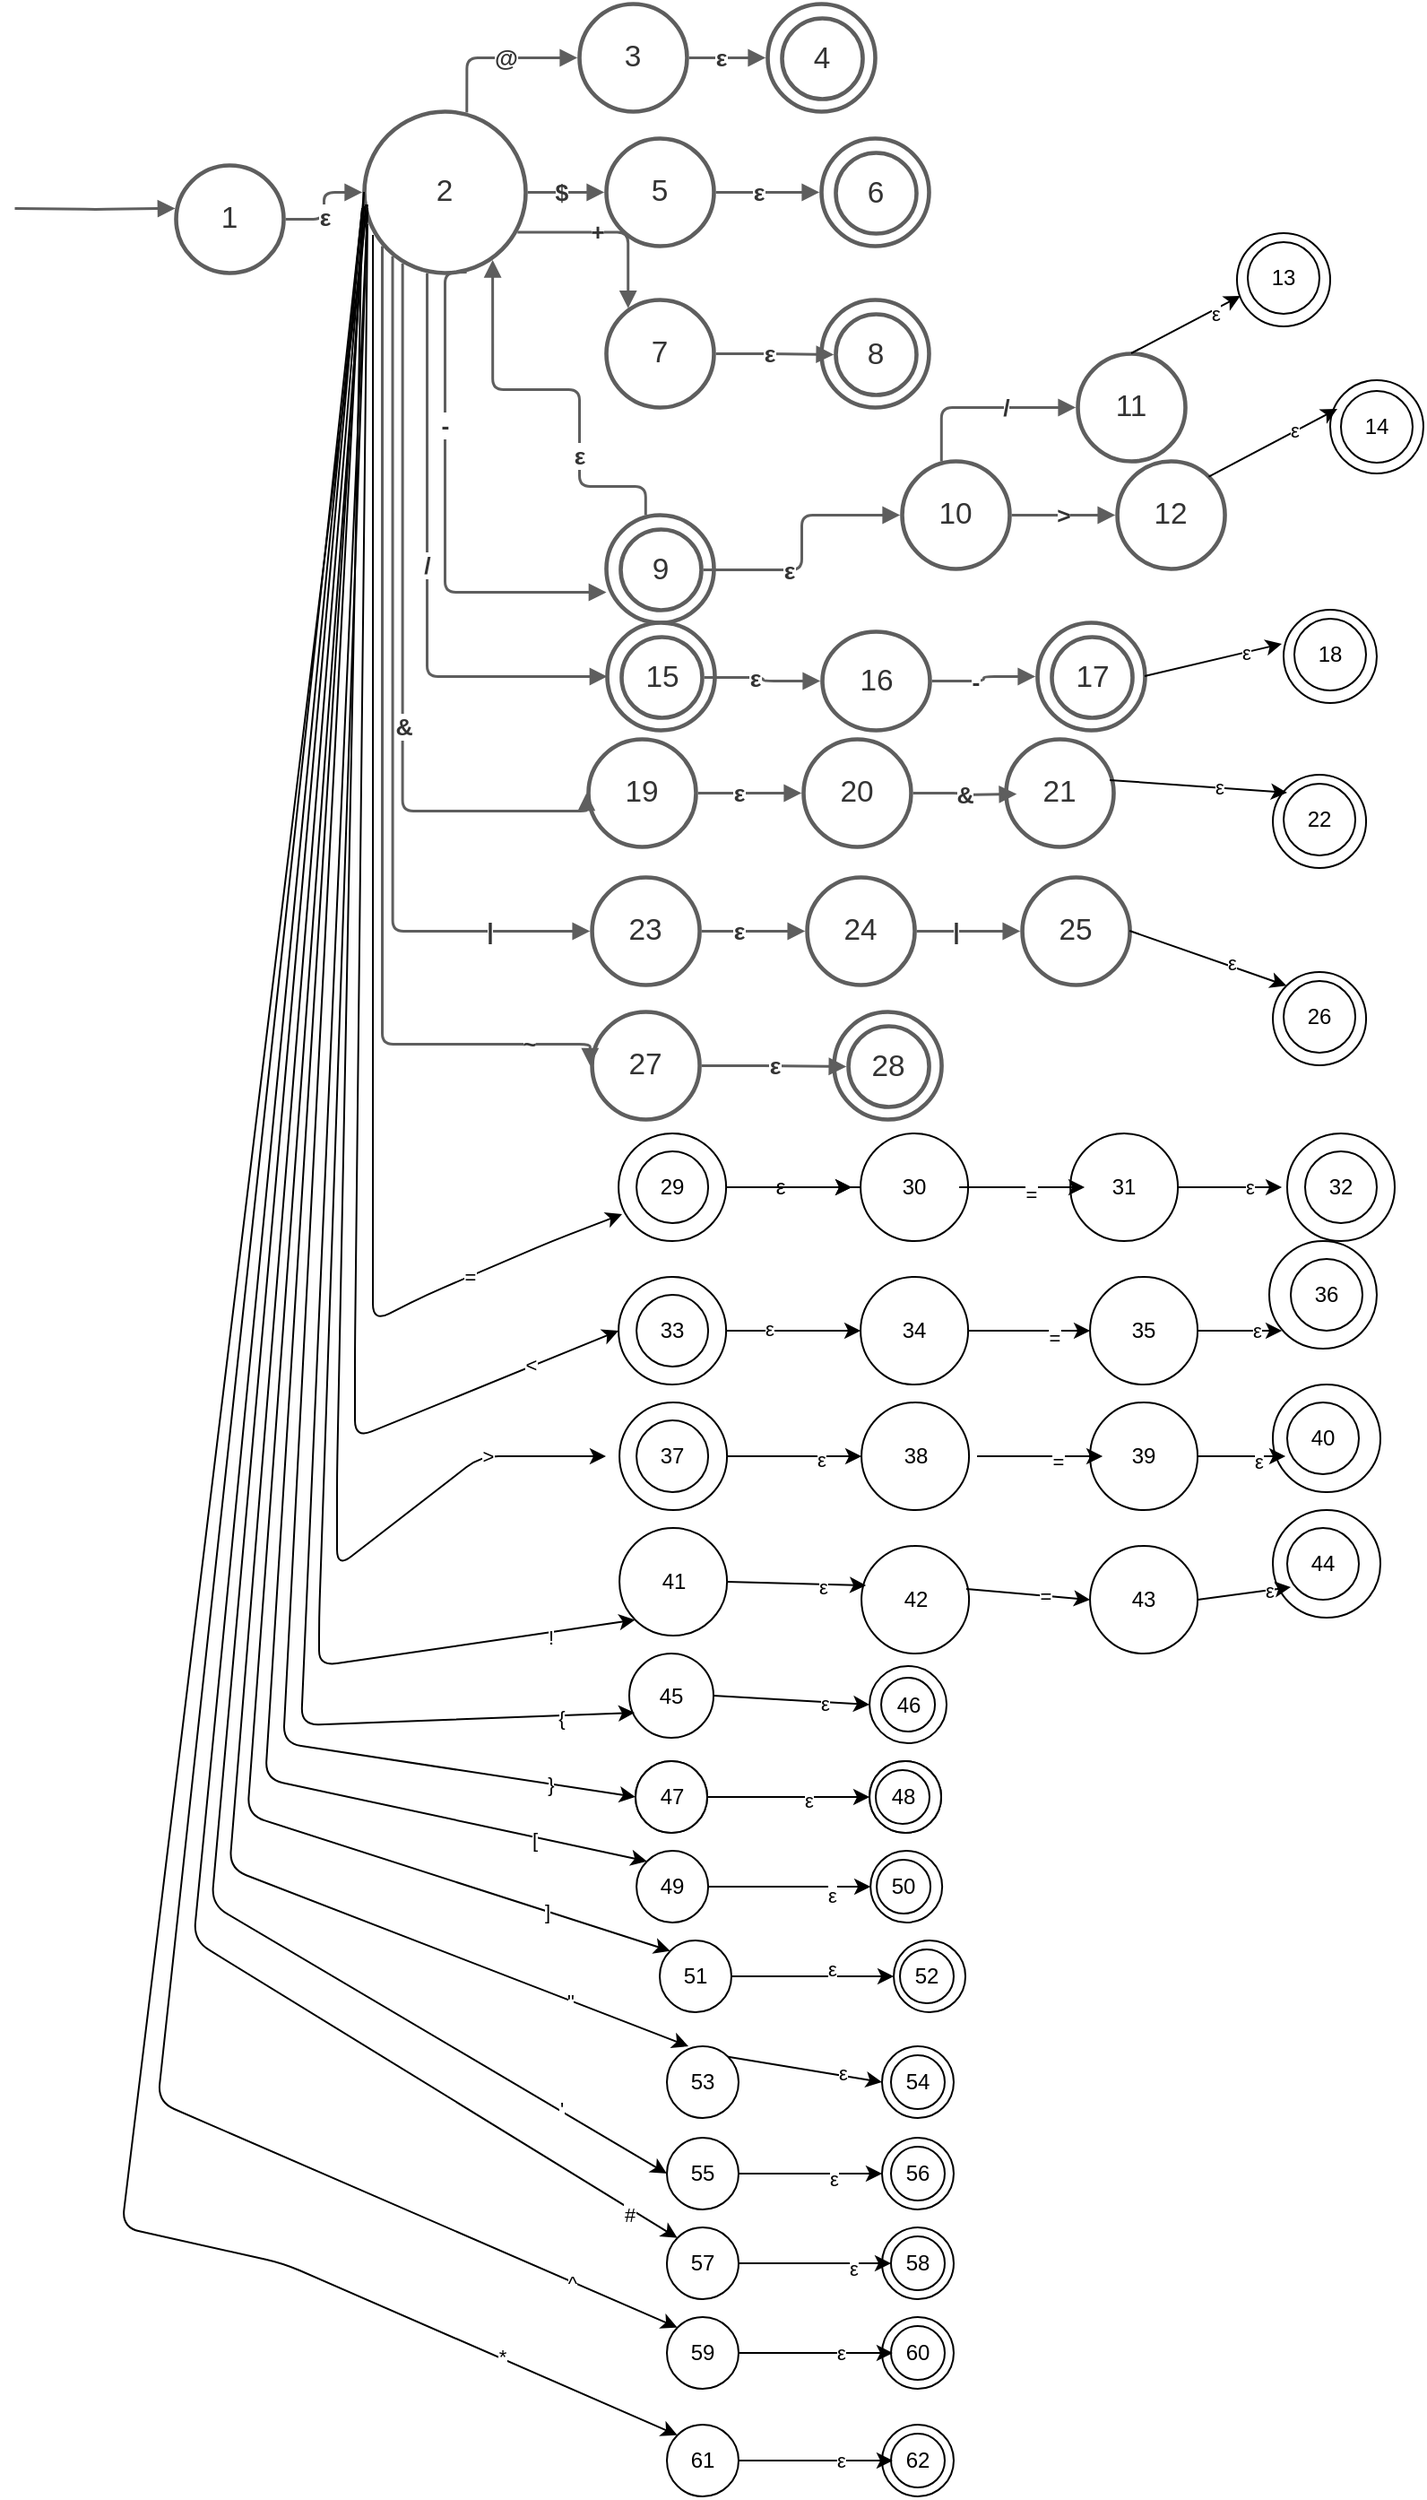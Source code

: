 <mxfile version="14.7.3" type="github">
  <diagram id="prtHgNgQTEPvFCAcTncT" name="Page-1">
    <mxGraphModel dx="868" dy="450" grid="1" gridSize="10" guides="1" tooltips="1" connect="1" arrows="1" fold="1" page="1" pageScale="1" pageWidth="827" pageHeight="1169" math="0" shadow="0">
      <root>
        <mxCell id="0" />
        <mxCell id="1" parent="0" />
        <UserObject label="1" lucidchartObjectId="jR9Gvp2asJyl" id="tqv5WJi3nZ0nivxOHpwp-1">
          <mxCell style="html=1;overflow=block;blockSpacing=1;whiteSpace=wrap;ellipse;whiteSpace=wrap;fontSize=16.7;fontColor=#333333;spacing=3.8;strokeColor=#5e5e5e;strokeOpacity=100;rounded=1;absoluteArcSize=1;arcSize=9;strokeWidth=2.3;" vertex="1" parent="1">
            <mxGeometry x="120" y="120" width="60" height="60" as="geometry" />
          </mxCell>
        </UserObject>
        <UserObject label="" lucidchartObjectId="BR9G_hioLRQp" id="tqv5WJi3nZ0nivxOHpwp-2">
          <mxCell style="html=1;jettySize=18;whiteSpace=wrap;fontSize=13;strokeColor=#5E5E5E;strokeWidth=1.5;rounded=1;arcSize=12;edgeStyle=orthogonalEdgeStyle;startArrow=none;;endArrow=block;endFill=1;;entryX=-0.008;entryY=0.399;entryPerimeter=0;" edge="1" parent="1" target="tqv5WJi3nZ0nivxOHpwp-1">
            <mxGeometry width="100" height="100" relative="1" as="geometry">
              <Array as="points" />
              <mxPoint x="30" y="144" as="sourcePoint" />
            </mxGeometry>
          </mxCell>
        </UserObject>
        <UserObject label="2" lucidchartObjectId="kS9GomubEngX" id="tqv5WJi3nZ0nivxOHpwp-3">
          <mxCell style="html=1;overflow=block;blockSpacing=1;whiteSpace=wrap;ellipse;whiteSpace=wrap;fontSize=16.7;fontColor=#333333;spacing=3.8;strokeColor=#5e5e5e;strokeOpacity=100;rounded=1;absoluteArcSize=1;arcSize=9;strokeWidth=2.3;" vertex="1" parent="1">
            <mxGeometry x="225" y="90" width="90" height="90" as="geometry" />
          </mxCell>
        </UserObject>
        <UserObject label="" lucidchartObjectId="8T9G3swr1opK" id="tqv5WJi3nZ0nivxOHpwp-4">
          <mxCell style="html=1;jettySize=18;whiteSpace=wrap;fontSize=13;strokeColor=#5E5E5E;strokeWidth=1.5;rounded=1;arcSize=12;edgeStyle=orthogonalEdgeStyle;startArrow=none;;endArrow=block;endFill=1;;exitX=1.019;exitY=0.5;exitPerimeter=0;entryX=-0.013;entryY=0.5;entryPerimeter=0;" edge="1" parent="1" source="tqv5WJi3nZ0nivxOHpwp-1" target="tqv5WJi3nZ0nivxOHpwp-3">
            <mxGeometry width="100" height="100" relative="1" as="geometry">
              <Array as="points" />
            </mxGeometry>
          </mxCell>
        </UserObject>
        <mxCell id="tqv5WJi3nZ0nivxOHpwp-5" value="ε" style="text;html=1;resizable=0;labelBackgroundColor=#ffffff;align=center;verticalAlign=middle;fontStyle=1;fontColor=#333333;;fontSize=13.3;" vertex="1" parent="tqv5WJi3nZ0nivxOHpwp-4">
          <mxGeometry x="-0.208" relative="1" as="geometry" />
        </mxCell>
        <UserObject label="3" lucidchartObjectId="vU9G6dReC1zi" id="tqv5WJi3nZ0nivxOHpwp-6">
          <mxCell style="html=1;overflow=block;blockSpacing=1;whiteSpace=wrap;ellipse;whiteSpace=wrap;fontSize=16.7;fontColor=#333333;spacing=3.8;strokeColor=#5e5e5e;strokeOpacity=100;rounded=1;absoluteArcSize=1;arcSize=9;strokeWidth=2.3;" vertex="1" parent="1">
            <mxGeometry x="345" y="30" width="60" height="60" as="geometry" />
          </mxCell>
        </UserObject>
        <UserObject label="" lucidchartObjectId="BU9G23G_L7to" id="tqv5WJi3nZ0nivxOHpwp-7">
          <mxCell style="html=1;jettySize=18;whiteSpace=wrap;fontSize=13;strokeColor=#5E5E5E;strokeWidth=1.5;rounded=1;arcSize=12;edgeStyle=orthogonalEdgeStyle;startArrow=none;;endArrow=block;endFill=1;;exitX=0.635;exitY=0.006;exitPerimeter=0;entryX=-0.019;entryY=0.5;entryPerimeter=0;" edge="1" parent="1" source="tqv5WJi3nZ0nivxOHpwp-3" target="tqv5WJi3nZ0nivxOHpwp-6">
            <mxGeometry width="100" height="100" relative="1" as="geometry">
              <Array as="points" />
            </mxGeometry>
          </mxCell>
        </UserObject>
        <mxCell id="tqv5WJi3nZ0nivxOHpwp-8" value="@" style="text;html=1;resizable=0;labelBackgroundColor=#ffffff;align=center;verticalAlign=middle;fontStyle=1;fontColor=#333333;;fontSize=13.3;" vertex="1" parent="tqv5WJi3nZ0nivxOHpwp-7">
          <mxGeometry x="0.142" relative="1" as="geometry" />
        </mxCell>
        <UserObject label="A" lucidchartObjectId="VU9GsIKeUsdR" id="tqv5WJi3nZ0nivxOHpwp-9">
          <mxCell style="html=1;overflow=block;blockSpacing=1;whiteSpace=wrap;ellipse;whiteSpace=wrap;fontSize=16.7;fontColor=#333333;spacing=3.8;strokeColor=#5e5e5e;strokeOpacity=100;rounded=1;absoluteArcSize=1;arcSize=9;strokeWidth=2.3;" vertex="1" parent="1">
            <mxGeometry x="450" y="30" width="60" height="60" as="geometry" />
          </mxCell>
        </UserObject>
        <UserObject label="" lucidchartObjectId="YU9GVYbIx3_d" id="tqv5WJi3nZ0nivxOHpwp-10">
          <mxCell style="html=1;jettySize=18;whiteSpace=wrap;fontSize=13;strokeColor=#5E5E5E;strokeWidth=1.5;rounded=1;arcSize=12;edgeStyle=orthogonalEdgeStyle;startArrow=none;;endArrow=block;endFill=1;;exitX=1.019;exitY=0.5;exitPerimeter=0;entryX=-0.019;entryY=0.5;entryPerimeter=0;" edge="1" parent="1" source="tqv5WJi3nZ0nivxOHpwp-6" target="tqv5WJi3nZ0nivxOHpwp-9">
            <mxGeometry width="100" height="100" relative="1" as="geometry">
              <Array as="points" />
            </mxGeometry>
          </mxCell>
        </UserObject>
        <mxCell id="tqv5WJi3nZ0nivxOHpwp-11" value="ε" style="text;html=1;resizable=0;labelBackgroundColor=#ffffff;align=center;verticalAlign=middle;fontStyle=1;fontColor=#333333;;fontSize=13.3;" vertex="1" parent="tqv5WJi3nZ0nivxOHpwp-10">
          <mxGeometry x="-0.164" relative="1" as="geometry" />
        </mxCell>
        <UserObject label="4" lucidchartObjectId="~U9G0Q~qyC~E" id="tqv5WJi3nZ0nivxOHpwp-12">
          <mxCell style="html=1;overflow=block;blockSpacing=1;whiteSpace=wrap;ellipse;whiteSpace=wrap;fontSize=16.7;fontColor=#333333;spacing=3.8;strokeColor=#5e5e5e;strokeOpacity=100;rounded=1;absoluteArcSize=1;arcSize=9;strokeWidth=2.3;" vertex="1" parent="1">
            <mxGeometry x="458" y="38" width="45" height="45" as="geometry" />
          </mxCell>
        </UserObject>
        <UserObject label="5" lucidchartObjectId="QV9GZut._6r4" id="tqv5WJi3nZ0nivxOHpwp-13">
          <mxCell style="html=1;overflow=block;blockSpacing=1;whiteSpace=wrap;ellipse;whiteSpace=wrap;fontSize=16.7;fontColor=#333333;spacing=3.8;strokeColor=#5e5e5e;strokeOpacity=100;rounded=1;absoluteArcSize=1;arcSize=9;strokeWidth=2.3;" vertex="1" parent="1">
            <mxGeometry x="360" y="105" width="60" height="60" as="geometry" />
          </mxCell>
        </UserObject>
        <UserObject label="" lucidchartObjectId="hW9GUbYRzF4N" id="tqv5WJi3nZ0nivxOHpwp-14">
          <mxCell style="html=1;jettySize=18;whiteSpace=wrap;fontSize=13;strokeColor=#5E5E5E;strokeWidth=1.5;rounded=1;arcSize=12;edgeStyle=orthogonalEdgeStyle;startArrow=none;;endArrow=block;endFill=1;;exitX=1.013;exitY=0.5;exitPerimeter=0;entryX=-0.019;entryY=0.5;entryPerimeter=0;" edge="1" parent="1" source="tqv5WJi3nZ0nivxOHpwp-3" target="tqv5WJi3nZ0nivxOHpwp-13">
            <mxGeometry width="100" height="100" relative="1" as="geometry">
              <Array as="points" />
            </mxGeometry>
          </mxCell>
        </UserObject>
        <mxCell id="tqv5WJi3nZ0nivxOHpwp-15" value="$" style="text;html=1;resizable=0;labelBackgroundColor=#ffffff;align=center;verticalAlign=middle;fontStyle=1;fontColor=#333333;;fontSize=13.3;" vertex="1" parent="tqv5WJi3nZ0nivxOHpwp-14">
          <mxGeometry x="-0.124" relative="1" as="geometry" />
        </mxCell>
        <UserObject label="A" lucidchartObjectId="zW9GrDXgTYUY" id="tqv5WJi3nZ0nivxOHpwp-16">
          <mxCell style="html=1;overflow=block;blockSpacing=1;whiteSpace=wrap;ellipse;whiteSpace=wrap;fontSize=16.7;fontColor=#333333;spacing=3.8;strokeColor=#5e5e5e;strokeOpacity=100;rounded=1;absoluteArcSize=1;arcSize=9;strokeWidth=2.3;" vertex="1" parent="1">
            <mxGeometry x="480" y="105" width="60" height="60" as="geometry" />
          </mxCell>
        </UserObject>
        <UserObject label="6" lucidchartObjectId="DW9GT9lbwImt" id="tqv5WJi3nZ0nivxOHpwp-17">
          <mxCell style="html=1;overflow=block;blockSpacing=1;whiteSpace=wrap;ellipse;whiteSpace=wrap;fontSize=16.7;fontColor=#333333;spacing=3.8;strokeColor=#5e5e5e;strokeOpacity=100;rounded=1;absoluteArcSize=1;arcSize=9;strokeWidth=2.3;" vertex="1" parent="1">
            <mxGeometry x="488" y="113" width="45" height="45" as="geometry" />
          </mxCell>
        </UserObject>
        <UserObject label="" lucidchartObjectId="LW9GUyIRL633" id="tqv5WJi3nZ0nivxOHpwp-18">
          <mxCell style="html=1;jettySize=18;whiteSpace=wrap;fontSize=13;strokeColor=#5E5E5E;strokeWidth=1.5;rounded=1;arcSize=12;edgeStyle=orthogonalEdgeStyle;startArrow=none;;endArrow=block;endFill=1;;exitX=1.019;exitY=0.5;exitPerimeter=0;entryX=-0.019;entryY=0.5;entryPerimeter=0;" edge="1" parent="1" source="tqv5WJi3nZ0nivxOHpwp-13" target="tqv5WJi3nZ0nivxOHpwp-16">
            <mxGeometry width="100" height="100" relative="1" as="geometry">
              <Array as="points" />
            </mxGeometry>
          </mxCell>
        </UserObject>
        <mxCell id="tqv5WJi3nZ0nivxOHpwp-19" value="ε" style="text;html=1;resizable=0;labelBackgroundColor=#ffffff;align=center;verticalAlign=middle;fontStyle=1;fontColor=#333333;;fontSize=13.3;" vertex="1" parent="tqv5WJi3nZ0nivxOHpwp-18">
          <mxGeometry x="-0.173" relative="1" as="geometry" />
        </mxCell>
        <UserObject label="7" lucidchartObjectId="vX9GxO0n2NO_" id="tqv5WJi3nZ0nivxOHpwp-20">
          <mxCell style="html=1;overflow=block;blockSpacing=1;whiteSpace=wrap;ellipse;whiteSpace=wrap;fontSize=16.7;fontColor=#333333;spacing=3.8;strokeColor=#5e5e5e;strokeOpacity=100;rounded=1;absoluteArcSize=1;arcSize=9;strokeWidth=2.3;" vertex="1" parent="1">
            <mxGeometry x="360" y="195" width="60" height="60" as="geometry" />
          </mxCell>
        </UserObject>
        <UserObject label="" lucidchartObjectId="JX9GeMe~E.Ko" id="tqv5WJi3nZ0nivxOHpwp-21">
          <mxCell style="html=1;jettySize=18;whiteSpace=wrap;fontSize=13;strokeColor=#5E5E5E;strokeWidth=1.5;rounded=1;arcSize=12;edgeStyle=orthogonalEdgeStyle;startArrow=none;;endArrow=block;endFill=1;;exitX=0.949;exitY=0.747;exitPerimeter=0;entryX=0.202;entryY=0.077;entryPerimeter=0;" edge="1" parent="1" source="tqv5WJi3nZ0nivxOHpwp-3" target="tqv5WJi3nZ0nivxOHpwp-20">
            <mxGeometry width="100" height="100" relative="1" as="geometry">
              <Array as="points" />
            </mxGeometry>
          </mxCell>
        </UserObject>
        <mxCell id="tqv5WJi3nZ0nivxOHpwp-22" value="+" style="text;html=1;resizable=0;labelBackgroundColor=#ffffff;align=center;verticalAlign=middle;fontStyle=1;fontColor=#333333;;fontSize=13.3;" vertex="1" parent="tqv5WJi3nZ0nivxOHpwp-21">
          <mxGeometry x="-0.146" relative="1" as="geometry" />
        </mxCell>
        <UserObject label="A" lucidchartObjectId="wY9GvvaL5AJD" id="tqv5WJi3nZ0nivxOHpwp-23">
          <mxCell style="html=1;overflow=block;blockSpacing=1;whiteSpace=wrap;ellipse;whiteSpace=wrap;fontSize=16.7;fontColor=#333333;spacing=3.8;strokeColor=#5e5e5e;strokeOpacity=100;rounded=1;absoluteArcSize=1;arcSize=9;strokeWidth=2.3;" vertex="1" parent="1">
            <mxGeometry x="480" y="195" width="60" height="60" as="geometry" />
          </mxCell>
        </UserObject>
        <UserObject label="8" lucidchartObjectId="zY9GOzsOUva-" id="tqv5WJi3nZ0nivxOHpwp-24">
          <mxCell style="html=1;overflow=block;blockSpacing=1;whiteSpace=wrap;ellipse;whiteSpace=wrap;fontSize=16.7;fontColor=#333333;spacing=3.8;strokeColor=#5e5e5e;strokeOpacity=100;rounded=1;absoluteArcSize=1;arcSize=9;strokeWidth=2.3;" vertex="1" parent="1">
            <mxGeometry x="488" y="203" width="45" height="45" as="geometry" />
          </mxCell>
        </UserObject>
        <UserObject label="" lucidchartObjectId="FY9GtuVDbtWG" id="tqv5WJi3nZ0nivxOHpwp-25">
          <mxCell style="html=1;jettySize=18;whiteSpace=wrap;fontSize=13;strokeColor=#5E5E5E;strokeWidth=1.5;rounded=1;arcSize=12;edgeStyle=orthogonalEdgeStyle;startArrow=none;;endArrow=block;endFill=1;;exitX=1.019;exitY=0.5;exitPerimeter=0;entryX=-0.025;entryY=0.5;entryPerimeter=0;" edge="1" parent="1" source="tqv5WJi3nZ0nivxOHpwp-20" target="tqv5WJi3nZ0nivxOHpwp-24">
            <mxGeometry width="100" height="100" relative="1" as="geometry">
              <Array as="points" />
            </mxGeometry>
          </mxCell>
        </UserObject>
        <mxCell id="tqv5WJi3nZ0nivxOHpwp-26" value="ε" style="text;html=1;resizable=0;labelBackgroundColor=#ffffff;align=center;verticalAlign=middle;fontStyle=1;fontColor=#333333;;fontSize=13.3;" vertex="1" parent="tqv5WJi3nZ0nivxOHpwp-25">
          <mxGeometry x="-0.115" relative="1" as="geometry" />
        </mxCell>
        <UserObject label="A" lucidchartObjectId="yZ9GWit2NcKj" id="tqv5WJi3nZ0nivxOHpwp-27">
          <mxCell style="html=1;overflow=block;blockSpacing=1;whiteSpace=wrap;ellipse;whiteSpace=wrap;fontSize=16.7;fontColor=#333333;spacing=3.8;strokeColor=#5e5e5e;strokeOpacity=100;rounded=1;absoluteArcSize=1;arcSize=9;strokeWidth=2.3;" vertex="1" parent="1">
            <mxGeometry x="360" y="315" width="60" height="60" as="geometry" />
          </mxCell>
        </UserObject>
        <UserObject label="" lucidchartObjectId="EZ9GCwgbRo4k" id="tqv5WJi3nZ0nivxOHpwp-28">
          <mxCell style="html=1;jettySize=18;whiteSpace=wrap;fontSize=13;strokeColor=#5E5E5E;strokeWidth=1.5;rounded=1;arcSize=12;edgeStyle=orthogonalEdgeStyle;startArrow=none;;endArrow=block;endFill=1;;exitX=0.634;exitY=0.995;exitPerimeter=0;entryX=0;entryY=0.717;entryDx=0;entryDy=0;entryPerimeter=0;" edge="1" parent="1" source="tqv5WJi3nZ0nivxOHpwp-3" target="tqv5WJi3nZ0nivxOHpwp-27">
            <mxGeometry width="100" height="100" relative="1" as="geometry">
              <Array as="points">
                <mxPoint x="270" y="180" />
                <mxPoint x="270" y="358" />
              </Array>
              <mxPoint x="310" y="360" as="targetPoint" />
            </mxGeometry>
          </mxCell>
        </UserObject>
        <mxCell id="tqv5WJi3nZ0nivxOHpwp-29" value="-" style="text;html=1;resizable=0;labelBackgroundColor=#ffffff;align=center;verticalAlign=middle;fontStyle=1;fontColor=#333333;;fontSize=13.3;" vertex="1" parent="tqv5WJi3nZ0nivxOHpwp-28">
          <mxGeometry x="-0.309" relative="1" as="geometry" />
        </mxCell>
        <UserObject label="9" lucidchartObjectId="PZ9GGhK6.aJW" id="tqv5WJi3nZ0nivxOHpwp-30">
          <mxCell style="html=1;overflow=block;blockSpacing=1;whiteSpace=wrap;ellipse;whiteSpace=wrap;fontSize=16.7;fontColor=#333333;spacing=3.8;strokeColor=#5e5e5e;strokeOpacity=100;rounded=1;absoluteArcSize=1;arcSize=9;strokeWidth=2.3;" vertex="1" parent="1">
            <mxGeometry x="368" y="323" width="45" height="45" as="geometry" />
          </mxCell>
        </UserObject>
        <UserObject label="10" lucidchartObjectId="G19GpCjo77rV" id="tqv5WJi3nZ0nivxOHpwp-31">
          <mxCell style="html=1;overflow=block;blockSpacing=1;whiteSpace=wrap;ellipse;whiteSpace=wrap;fontSize=16.7;fontColor=#333333;spacing=3.8;strokeColor=#5e5e5e;strokeOpacity=100;rounded=1;absoluteArcSize=1;arcSize=9;strokeWidth=2.3;" vertex="1" parent="1">
            <mxGeometry x="525" y="285" width="60" height="60" as="geometry" />
          </mxCell>
        </UserObject>
        <UserObject label="" lucidchartObjectId="W19Gnk3ItRrQ" id="tqv5WJi3nZ0nivxOHpwp-32">
          <mxCell style="html=1;jettySize=18;whiteSpace=wrap;fontSize=13;strokeColor=#5E5E5E;strokeWidth=1.5;rounded=1;arcSize=12;edgeStyle=orthogonalEdgeStyle;startArrow=none;;endArrow=block;endFill=1;;exitX=1.025;exitY=0.5;exitPerimeter=0;entryX=-0.019;entryY=0.5;entryPerimeter=0;" edge="1" parent="1" source="tqv5WJi3nZ0nivxOHpwp-30" target="tqv5WJi3nZ0nivxOHpwp-31">
            <mxGeometry width="100" height="100" relative="1" as="geometry">
              <Array as="points" />
            </mxGeometry>
          </mxCell>
        </UserObject>
        <mxCell id="tqv5WJi3nZ0nivxOHpwp-33" value="ε" style="text;html=1;resizable=0;labelBackgroundColor=#ffffff;align=center;verticalAlign=middle;fontStyle=1;fontColor=#333333;;fontSize=13.3;" vertex="1" parent="tqv5WJi3nZ0nivxOHpwp-32">
          <mxGeometry x="-0.324" relative="1" as="geometry" />
        </mxCell>
        <UserObject label="11" lucidchartObjectId="z29GxYcir0TZ" id="tqv5WJi3nZ0nivxOHpwp-34">
          <mxCell style="html=1;overflow=block;blockSpacing=1;whiteSpace=wrap;ellipse;whiteSpace=wrap;fontSize=16.7;fontColor=#333333;spacing=3.8;strokeColor=#5e5e5e;strokeOpacity=100;rounded=1;absoluteArcSize=1;arcSize=9;strokeWidth=2.3;" vertex="1" parent="1">
            <mxGeometry x="623" y="225" width="60" height="60" as="geometry" />
          </mxCell>
        </UserObject>
        <UserObject label="12" lucidchartObjectId="i39GOCSO4U0d" id="tqv5WJi3nZ0nivxOHpwp-36">
          <mxCell style="html=1;overflow=block;blockSpacing=1;whiteSpace=wrap;ellipse;whiteSpace=wrap;fontSize=16.7;fontColor=#333333;spacing=3.8;strokeColor=#5e5e5e;strokeOpacity=100;rounded=1;absoluteArcSize=1;arcSize=9;strokeWidth=2.3;" vertex="1" parent="1">
            <mxGeometry x="645.03" y="285" width="60" height="60" as="geometry" />
          </mxCell>
        </UserObject>
        <UserObject label="" lucidchartObjectId="g59GRWiGmy-o" id="tqv5WJi3nZ0nivxOHpwp-38">
          <mxCell style="html=1;jettySize=18;whiteSpace=wrap;fontSize=13;strokeColor=#5E5E5E;strokeWidth=1.5;rounded=1;arcSize=12;edgeStyle=orthogonalEdgeStyle;startArrow=none;;endArrow=block;endFill=1;;exitX=0.365;exitY=0;exitPerimeter=0;entryX=0.795;entryY=0.919;entryPerimeter=0;" edge="1" parent="1" source="tqv5WJi3nZ0nivxOHpwp-27" target="tqv5WJi3nZ0nivxOHpwp-3">
            <mxGeometry width="100" height="100" relative="1" as="geometry">
              <Array as="points">
                <mxPoint x="382" y="299" />
                <mxPoint x="345" y="299" />
                <mxPoint x="345" y="245" />
                <mxPoint x="297" y="245" />
              </Array>
            </mxGeometry>
          </mxCell>
        </UserObject>
        <mxCell id="tqv5WJi3nZ0nivxOHpwp-39" value="ε" style="text;html=1;resizable=0;labelBackgroundColor=#ffffff;align=center;verticalAlign=middle;fontStyle=1;fontColor=#333333;;fontSize=13.3;" vertex="1" parent="tqv5WJi3nZ0nivxOHpwp-38">
          <mxGeometry x="-0.384" relative="1" as="geometry" />
        </mxCell>
        <UserObject label="" lucidchartObjectId="S59Gdx7npKw7" id="tqv5WJi3nZ0nivxOHpwp-40">
          <mxCell style="html=1;jettySize=18;whiteSpace=wrap;fontSize=13;strokeColor=#5E5E5E;strokeWidth=1.5;rounded=1;arcSize=12;edgeStyle=orthogonalEdgeStyle;startArrow=none;;endArrow=block;endFill=1;;exitX=0.365;exitY=0;exitPerimeter=0;entryX=-0.019;entryY=0.5;entryPerimeter=0;" edge="1" parent="1" source="tqv5WJi3nZ0nivxOHpwp-31" target="tqv5WJi3nZ0nivxOHpwp-34">
            <mxGeometry width="100" height="100" relative="1" as="geometry">
              <Array as="points" />
            </mxGeometry>
          </mxCell>
        </UserObject>
        <mxCell id="tqv5WJi3nZ0nivxOHpwp-41" value="/" style="text;html=1;resizable=0;labelBackgroundColor=#ffffff;align=center;verticalAlign=middle;fontStyle=1;fontColor=#333333;;fontSize=13.3;" vertex="1" parent="tqv5WJi3nZ0nivxOHpwp-40">
          <mxGeometry x="0.246" relative="1" as="geometry" />
        </mxCell>
        <UserObject label="" lucidchartObjectId="659GHz4Z6aDx" id="tqv5WJi3nZ0nivxOHpwp-42">
          <mxCell style="html=1;jettySize=18;whiteSpace=wrap;fontSize=13;strokeColor=#5E5E5E;strokeWidth=1.5;rounded=1;arcSize=12;edgeStyle=orthogonalEdgeStyle;startArrow=none;;endArrow=block;endFill=1;;exitX=1.019;exitY=0.5;exitPerimeter=0;entryX=-0.019;entryY=0.5;entryPerimeter=0;" edge="1" parent="1" source="tqv5WJi3nZ0nivxOHpwp-31" target="tqv5WJi3nZ0nivxOHpwp-36">
            <mxGeometry width="100" height="100" relative="1" as="geometry">
              <Array as="points" />
            </mxGeometry>
          </mxCell>
        </UserObject>
        <mxCell id="tqv5WJi3nZ0nivxOHpwp-43" value="&amp;gt;" style="text;html=1;resizable=0;labelBackgroundColor=#ffffff;align=center;verticalAlign=middle;fontStyle=1;fontColor=#333333;;fontSize=13.3;" vertex="1" parent="tqv5WJi3nZ0nivxOHpwp-42">
          <mxGeometry relative="1" as="geometry" />
        </mxCell>
        <UserObject label="A" lucidchartObjectId="d79Ga3jQYDl1" id="tqv5WJi3nZ0nivxOHpwp-44">
          <mxCell style="html=1;overflow=block;blockSpacing=1;whiteSpace=wrap;ellipse;whiteSpace=wrap;fontSize=16.7;fontColor=#333333;spacing=3.8;strokeColor=#5e5e5e;strokeOpacity=100;rounded=1;absoluteArcSize=1;arcSize=9;strokeWidth=2.3;" vertex="1" parent="1">
            <mxGeometry x="360.5" y="375" width="60" height="60" as="geometry" />
          </mxCell>
        </UserObject>
        <UserObject label="15" lucidchartObjectId="V79GZpLwrIrv" id="tqv5WJi3nZ0nivxOHpwp-45">
          <mxCell style="html=1;overflow=block;blockSpacing=1;whiteSpace=wrap;ellipse;whiteSpace=wrap;fontSize=16.7;fontColor=#333333;spacing=3.8;strokeColor=#5e5e5e;strokeOpacity=100;rounded=1;absoluteArcSize=1;arcSize=9;strokeWidth=2.3;" vertex="1" parent="1">
            <mxGeometry x="368.5" y="383" width="45" height="45" as="geometry" />
          </mxCell>
        </UserObject>
        <UserObject label="16" lucidchartObjectId="d89G9n0_KwFn" id="tqv5WJi3nZ0nivxOHpwp-46">
          <mxCell style="html=1;overflow=block;blockSpacing=1;whiteSpace=wrap;ellipse;whiteSpace=wrap;fontSize=16.7;fontColor=#333333;spacing=3.8;strokeColor=#5e5e5e;strokeOpacity=100;rounded=1;absoluteArcSize=1;arcSize=9;strokeWidth=2.3;" vertex="1" parent="1">
            <mxGeometry x="480.5" y="380" width="60" height="55" as="geometry" />
          </mxCell>
        </UserObject>
        <UserObject label="" lucidchartObjectId="l89GyeKBahgY" id="tqv5WJi3nZ0nivxOHpwp-47">
          <mxCell style="html=1;jettySize=18;whiteSpace=wrap;fontSize=13;strokeColor=#5E5E5E;strokeWidth=1.5;rounded=1;arcSize=12;edgeStyle=orthogonalEdgeStyle;startArrow=none;;endArrow=block;endFill=1;;exitX=1.025;exitY=0.5;exitPerimeter=0;entryX=-0.019;entryY=0.5;entryPerimeter=0;" edge="1" parent="1" source="tqv5WJi3nZ0nivxOHpwp-45" target="tqv5WJi3nZ0nivxOHpwp-46">
            <mxGeometry width="100" height="100" relative="1" as="geometry">
              <Array as="points">
                <mxPoint x="447.5" y="406" />
              </Array>
            </mxGeometry>
          </mxCell>
        </UserObject>
        <mxCell id="tqv5WJi3nZ0nivxOHpwp-48" value="ε" style="text;html=1;resizable=0;labelBackgroundColor=#ffffff;align=center;verticalAlign=middle;fontStyle=1;fontColor=#333333;;fontSize=13.3;" vertex="1" parent="tqv5WJi3nZ0nivxOHpwp-47">
          <mxGeometry x="-0.161" relative="1" as="geometry" />
        </mxCell>
        <UserObject label="A" lucidchartObjectId="C89Gt3jZLUTO" id="tqv5WJi3nZ0nivxOHpwp-49">
          <mxCell style="html=1;overflow=block;blockSpacing=1;whiteSpace=wrap;ellipse;whiteSpace=wrap;fontSize=16.7;fontColor=#333333;spacing=3.8;strokeColor=#5e5e5e;strokeOpacity=100;rounded=1;absoluteArcSize=1;arcSize=9;strokeWidth=2.3;" vertex="1" parent="1">
            <mxGeometry x="600.5" y="375" width="60" height="60" as="geometry" />
          </mxCell>
        </UserObject>
        <UserObject label="17" lucidchartObjectId="F89GjUfgoJzo" id="tqv5WJi3nZ0nivxOHpwp-50">
          <mxCell style="html=1;overflow=block;blockSpacing=1;whiteSpace=wrap;ellipse;whiteSpace=wrap;fontSize=16.7;fontColor=#333333;spacing=3.8;strokeColor=#5e5e5e;strokeOpacity=100;rounded=1;absoluteArcSize=1;arcSize=9;strokeWidth=2.3;" vertex="1" parent="1">
            <mxGeometry x="608.5" y="383" width="45" height="45" as="geometry" />
          </mxCell>
        </UserObject>
        <UserObject label="" lucidchartObjectId="W89G8CydkxkC" id="tqv5WJi3nZ0nivxOHpwp-51">
          <mxCell style="html=1;jettySize=18;whiteSpace=wrap;fontSize=13;strokeColor=#5E5E5E;strokeWidth=1.5;rounded=1;arcSize=12;edgeStyle=orthogonalEdgeStyle;startArrow=none;;endArrow=block;endFill=1;;exitX=1.019;exitY=0.5;exitPerimeter=0;entryX=-0.019;entryY=0.5;entryPerimeter=0;" edge="1" parent="1" source="tqv5WJi3nZ0nivxOHpwp-46" target="tqv5WJi3nZ0nivxOHpwp-49">
            <mxGeometry width="100" height="100" relative="1" as="geometry">
              <Array as="points" />
            </mxGeometry>
          </mxCell>
        </UserObject>
        <mxCell id="tqv5WJi3nZ0nivxOHpwp-52" value="-" style="text;html=1;resizable=0;labelBackgroundColor=#ffffff;align=center;verticalAlign=middle;fontStyle=1;fontColor=#333333;;fontSize=13.3;" vertex="1" parent="tqv5WJi3nZ0nivxOHpwp-51">
          <mxGeometry x="-0.208" relative="1" as="geometry" />
        </mxCell>
        <UserObject label="" lucidchartObjectId="c-9G2CK1nnDC" id="tqv5WJi3nZ0nivxOHpwp-53">
          <mxCell style="html=1;jettySize=18;whiteSpace=wrap;fontSize=13;strokeColor=#5E5E5E;strokeWidth=1.5;rounded=1;arcSize=12;edgeStyle=orthogonalEdgeStyle;startArrow=none;;endArrow=block;endFill=1;;exitX=0.389;exitY=1;exitPerimeter=0;entryX=0;entryY=0.5;entryDx=0;entryDy=0;" edge="1" parent="1" source="tqv5WJi3nZ0nivxOHpwp-3" target="tqv5WJi3nZ0nivxOHpwp-44">
            <mxGeometry width="100" height="100" relative="1" as="geometry">
              <Array as="points" />
              <mxPoint x="260" y="380" as="targetPoint" />
            </mxGeometry>
          </mxCell>
        </UserObject>
        <mxCell id="tqv5WJi3nZ0nivxOHpwp-54" value="/" style="text;html=1;resizable=0;labelBackgroundColor=#ffffff;align=center;verticalAlign=middle;fontStyle=1;fontColor=#333333;;fontSize=13.3;" vertex="1" parent="tqv5WJi3nZ0nivxOHpwp-53">
          <mxGeometry relative="1" as="geometry" />
        </mxCell>
        <UserObject label="19" lucidchartObjectId="f_9GSjAMqoEb" id="tqv5WJi3nZ0nivxOHpwp-55">
          <mxCell style="html=1;overflow=block;blockSpacing=1;whiteSpace=wrap;ellipse;whiteSpace=wrap;fontSize=16.7;fontColor=#333333;spacing=3.8;strokeColor=#5e5e5e;strokeOpacity=100;rounded=1;absoluteArcSize=1;arcSize=9;strokeWidth=2.3;" vertex="1" parent="1">
            <mxGeometry x="350" y="440" width="60" height="60" as="geometry" />
          </mxCell>
        </UserObject>
        <UserObject label="" lucidchartObjectId="n_9GZ5~WVcdi" id="tqv5WJi3nZ0nivxOHpwp-56">
          <mxCell style="html=1;jettySize=18;whiteSpace=wrap;fontSize=13;strokeColor=#5E5E5E;strokeWidth=1.5;rounded=1;arcSize=12;edgeStyle=orthogonalEdgeStyle;startArrow=none;;endArrow=block;endFill=1;;exitX=0.237;exitY=0.94;exitPerimeter=0;entryX=-0.019;entryY=0.5;entryPerimeter=0;" edge="1" parent="1" source="tqv5WJi3nZ0nivxOHpwp-3" target="tqv5WJi3nZ0nivxOHpwp-55">
            <mxGeometry width="100" height="100" relative="1" as="geometry">
              <Array as="points">
                <mxPoint x="246" y="480" />
                <mxPoint x="349" y="480" />
              </Array>
            </mxGeometry>
          </mxCell>
        </UserObject>
        <mxCell id="tqv5WJi3nZ0nivxOHpwp-57" value="&amp;" style="text;html=1;resizable=0;labelBackgroundColor=#ffffff;align=center;verticalAlign=middle;fontStyle=1;fontColor=#333333;;fontSize=13.3;" vertex="1" parent="tqv5WJi3nZ0nivxOHpwp-56">
          <mxGeometry x="0.234" relative="1" as="geometry" />
        </mxCell>
        <UserObject label="20" lucidchartObjectId="K_9GRSdPkm0T" id="tqv5WJi3nZ0nivxOHpwp-58">
          <mxCell style="html=1;overflow=block;blockSpacing=1;whiteSpace=wrap;ellipse;whiteSpace=wrap;fontSize=16.7;fontColor=#333333;spacing=3.8;strokeColor=#5e5e5e;strokeOpacity=100;rounded=1;absoluteArcSize=1;arcSize=9;strokeWidth=2.3;" vertex="1" parent="1">
            <mxGeometry x="470" y="440" width="60" height="60" as="geometry" />
          </mxCell>
        </UserObject>
        <UserObject label="" lucidchartObjectId="N_9GECjtxnw-" id="tqv5WJi3nZ0nivxOHpwp-59">
          <mxCell style="html=1;jettySize=18;whiteSpace=wrap;fontSize=13;strokeColor=#5E5E5E;strokeWidth=1.5;rounded=1;arcSize=12;edgeStyle=orthogonalEdgeStyle;startArrow=none;;endArrow=block;endFill=1;;exitX=1.019;exitY=0.5;exitPerimeter=0;entryX=-0.019;entryY=0.5;entryPerimeter=0;" edge="1" parent="1" source="tqv5WJi3nZ0nivxOHpwp-55" target="tqv5WJi3nZ0nivxOHpwp-58">
            <mxGeometry width="100" height="100" relative="1" as="geometry">
              <Array as="points" />
            </mxGeometry>
          </mxCell>
        </UserObject>
        <mxCell id="tqv5WJi3nZ0nivxOHpwp-60" value="ε" style="text;html=1;resizable=0;labelBackgroundColor=#ffffff;align=center;verticalAlign=middle;fontStyle=1;fontColor=#333333;;fontSize=13.3;" vertex="1" parent="tqv5WJi3nZ0nivxOHpwp-59">
          <mxGeometry x="-0.208" relative="1" as="geometry" />
        </mxCell>
        <UserObject label="21" lucidchartObjectId="W_9GOAZ.T30C" id="tqv5WJi3nZ0nivxOHpwp-61">
          <mxCell style="html=1;overflow=block;blockSpacing=1;whiteSpace=wrap;ellipse;whiteSpace=wrap;fontSize=16.7;fontColor=#333333;spacing=3.8;strokeColor=#5e5e5e;strokeOpacity=100;rounded=1;absoluteArcSize=1;arcSize=9;strokeWidth=2.3;" vertex="1" parent="1">
            <mxGeometry x="583" y="440" width="60" height="60" as="geometry" />
          </mxCell>
        </UserObject>
        <UserObject label="" lucidchartObjectId="6_9GLYLW-Fl5" id="tqv5WJi3nZ0nivxOHpwp-63">
          <mxCell style="html=1;jettySize=18;whiteSpace=wrap;fontSize=13;strokeColor=#5E5E5E;strokeWidth=1.5;rounded=1;arcSize=12;edgeStyle=orthogonalEdgeStyle;startArrow=none;;endArrow=block;endFill=1;;exitX=1.019;exitY=0.5;exitPerimeter=0;entryX=-0.025;entryY=0.5;entryPerimeter=0;" edge="1" parent="1" source="tqv5WJi3nZ0nivxOHpwp-58">
            <mxGeometry width="100" height="100" relative="1" as="geometry">
              <Array as="points" />
              <mxPoint x="588.875" y="470.5" as="targetPoint" />
            </mxGeometry>
          </mxCell>
        </UserObject>
        <mxCell id="tqv5WJi3nZ0nivxOHpwp-64" value="&amp;" style="text;html=1;resizable=0;labelBackgroundColor=#ffffff;align=center;verticalAlign=middle;fontStyle=1;fontColor=#333333;;fontSize=13.3;" vertex="1" parent="tqv5WJi3nZ0nivxOHpwp-63">
          <mxGeometry relative="1" as="geometry" />
        </mxCell>
        <UserObject label="23" lucidchartObjectId="F.9GmN54hSQd" id="tqv5WJi3nZ0nivxOHpwp-65">
          <mxCell style="html=1;overflow=block;blockSpacing=1;whiteSpace=wrap;ellipse;whiteSpace=wrap;fontSize=16.7;fontColor=#333333;spacing=3.8;strokeColor=#5e5e5e;strokeOpacity=100;rounded=1;absoluteArcSize=1;arcSize=9;strokeWidth=2.3;" vertex="1" parent="1">
            <mxGeometry x="352.03" y="517" width="60" height="60" as="geometry" />
          </mxCell>
        </UserObject>
        <UserObject label="" lucidchartObjectId="N.9Gey~d8bzc" id="tqv5WJi3nZ0nivxOHpwp-66">
          <mxCell style="html=1;jettySize=18;whiteSpace=wrap;fontSize=13;strokeColor=#5E5E5E;strokeWidth=1.5;rounded=1;arcSize=12;edgeStyle=orthogonalEdgeStyle;startArrow=none;;endArrow=block;endFill=1;;exitX=0.175;exitY=0.896;exitPerimeter=0;entryX=-0.019;entryY=0.5;entryPerimeter=0;" edge="1" parent="1" source="tqv5WJi3nZ0nivxOHpwp-3" target="tqv5WJi3nZ0nivxOHpwp-65">
            <mxGeometry width="100" height="100" relative="1" as="geometry">
              <Array as="points">
                <mxPoint x="241" y="547" />
              </Array>
            </mxGeometry>
          </mxCell>
        </UserObject>
        <mxCell id="tqv5WJi3nZ0nivxOHpwp-67" value="|" style="text;html=1;resizable=0;labelBackgroundColor=#ffffff;align=center;verticalAlign=middle;fontStyle=1;fontColor=#333333;;fontSize=13.3;" vertex="1" parent="tqv5WJi3nZ0nivxOHpwp-66">
          <mxGeometry x="0.77" relative="1" as="geometry" />
        </mxCell>
        <UserObject label="24" lucidchartObjectId="4.9GDuCvD8dh" id="tqv5WJi3nZ0nivxOHpwp-68">
          <mxCell style="html=1;overflow=block;blockSpacing=1;whiteSpace=wrap;ellipse;whiteSpace=wrap;fontSize=16.7;fontColor=#333333;spacing=3.8;strokeColor=#5e5e5e;strokeOpacity=100;rounded=1;absoluteArcSize=1;arcSize=9;strokeWidth=2.3;" vertex="1" parent="1">
            <mxGeometry x="472.03" y="517" width="60" height="60" as="geometry" />
          </mxCell>
        </UserObject>
        <UserObject label="" lucidchartObjectId="7.9GUNWfTZsb" id="tqv5WJi3nZ0nivxOHpwp-69">
          <mxCell style="html=1;jettySize=18;whiteSpace=wrap;fontSize=13;strokeColor=#5E5E5E;strokeWidth=1.5;rounded=1;arcSize=12;edgeStyle=orthogonalEdgeStyle;startArrow=none;;endArrow=block;endFill=1;;exitX=1.019;exitY=0.5;exitPerimeter=0;entryX=-0.019;entryY=0.5;entryPerimeter=0;" edge="1" parent="1" source="tqv5WJi3nZ0nivxOHpwp-65" target="tqv5WJi3nZ0nivxOHpwp-68">
            <mxGeometry width="100" height="100" relative="1" as="geometry">
              <Array as="points" />
            </mxGeometry>
          </mxCell>
        </UserObject>
        <mxCell id="tqv5WJi3nZ0nivxOHpwp-70" value="ε" style="text;html=1;resizable=0;labelBackgroundColor=#ffffff;align=center;verticalAlign=middle;fontStyle=1;fontColor=#333333;;fontSize=13.3;" vertex="1" parent="tqv5WJi3nZ0nivxOHpwp-69">
          <mxGeometry x="-0.277" relative="1" as="geometry" />
        </mxCell>
        <UserObject label="25" lucidchartObjectId="a~9GOd2Fgk35" id="tqv5WJi3nZ0nivxOHpwp-71">
          <mxCell style="html=1;overflow=block;blockSpacing=1;whiteSpace=wrap;ellipse;whiteSpace=wrap;fontSize=16.7;fontColor=#333333;spacing=3.8;strokeColor=#5e5e5e;strokeOpacity=100;rounded=1;absoluteArcSize=1;arcSize=9;strokeWidth=2.3;" vertex="1" parent="1">
            <mxGeometry x="592.03" y="517" width="60" height="60" as="geometry" />
          </mxCell>
        </UserObject>
        <UserObject label="" lucidchartObjectId="j~9GY9zfEy-y" id="tqv5WJi3nZ0nivxOHpwp-73">
          <mxCell style="html=1;jettySize=18;whiteSpace=wrap;fontSize=13;strokeColor=#5E5E5E;strokeWidth=1.5;rounded=1;arcSize=12;edgeStyle=orthogonalEdgeStyle;startArrow=none;;endArrow=block;endFill=1;;exitX=1.019;exitY=0.5;exitPerimeter=0;entryX=-0.019;entryY=0.5;entryPerimeter=0;" edge="1" parent="1" source="tqv5WJi3nZ0nivxOHpwp-68" target="tqv5WJi3nZ0nivxOHpwp-71">
            <mxGeometry width="100" height="100" relative="1" as="geometry">
              <Array as="points" />
            </mxGeometry>
          </mxCell>
        </UserObject>
        <mxCell id="tqv5WJi3nZ0nivxOHpwp-74" value="|" style="text;html=1;resizable=0;labelBackgroundColor=#ffffff;align=center;verticalAlign=middle;fontStyle=1;fontColor=#333333;;fontSize=13.3;" vertex="1" parent="tqv5WJi3nZ0nivxOHpwp-73">
          <mxGeometry x="-0.242" relative="1" as="geometry" />
        </mxCell>
        <UserObject label="27" lucidchartObjectId="I~9GIM0lDfth" id="tqv5WJi3nZ0nivxOHpwp-75">
          <mxCell style="html=1;overflow=block;blockSpacing=1;whiteSpace=wrap;ellipse;whiteSpace=wrap;fontSize=16.7;fontColor=#333333;spacing=3.8;strokeColor=#5e5e5e;strokeOpacity=100;rounded=1;absoluteArcSize=1;arcSize=9;strokeWidth=2.3;" vertex="1" parent="1">
            <mxGeometry x="352.03" y="592" width="60" height="60" as="geometry" />
          </mxCell>
        </UserObject>
        <UserObject label="" lucidchartObjectId="S~9GipSRDCOl" id="tqv5WJi3nZ0nivxOHpwp-76">
          <mxCell style="html=1;jettySize=18;whiteSpace=wrap;fontSize=13;strokeColor=#5E5E5E;strokeWidth=1.5;rounded=1;arcSize=12;edgeStyle=orthogonalEdgeStyle;startArrow=none;;endArrow=block;endFill=1;;exitX=0.111;exitY=0.833;exitPerimeter=0;entryX=-0.019;entryY=0.5;entryPerimeter=0;" edge="1" parent="1" source="tqv5WJi3nZ0nivxOHpwp-3" target="tqv5WJi3nZ0nivxOHpwp-75">
            <mxGeometry width="100" height="100" relative="1" as="geometry">
              <Array as="points">
                <mxPoint x="235" y="610" />
                <mxPoint x="351" y="610" />
              </Array>
            </mxGeometry>
          </mxCell>
        </UserObject>
        <mxCell id="tqv5WJi3nZ0nivxOHpwp-77" value="~" style="text;html=1;resizable=0;labelBackgroundColor=#ffffff;align=center;verticalAlign=middle;fontStyle=1;fontColor=#333333;;fontSize=13.3;" vertex="1" parent="tqv5WJi3nZ0nivxOHpwp-76">
          <mxGeometry x="0.839" relative="1" as="geometry" />
        </mxCell>
        <UserObject label="A" lucidchartObjectId="ra-GBftEquOc" id="tqv5WJi3nZ0nivxOHpwp-78">
          <mxCell style="html=1;overflow=block;blockSpacing=1;whiteSpace=wrap;ellipse;whiteSpace=wrap;fontSize=16.7;fontColor=#333333;spacing=3.8;strokeColor=#5e5e5e;strokeOpacity=100;rounded=1;absoluteArcSize=1;arcSize=9;strokeWidth=2.3;" vertex="1" parent="1">
            <mxGeometry x="487.03" y="592" width="60" height="60" as="geometry" />
          </mxCell>
        </UserObject>
        <UserObject label="28" lucidchartObjectId="ua-G4COGX05." id="tqv5WJi3nZ0nivxOHpwp-79">
          <mxCell style="html=1;overflow=block;blockSpacing=1;whiteSpace=wrap;ellipse;whiteSpace=wrap;fontSize=16.7;fontColor=#333333;spacing=3.8;strokeColor=#5e5e5e;strokeOpacity=100;rounded=1;absoluteArcSize=1;arcSize=9;strokeWidth=2.3;" vertex="1" parent="1">
            <mxGeometry x="495.03" y="600" width="45" height="45" as="geometry" />
          </mxCell>
        </UserObject>
        <UserObject label="" lucidchartObjectId="Ca-G.6CswfkU" id="tqv5WJi3nZ0nivxOHpwp-80">
          <mxCell style="html=1;jettySize=18;whiteSpace=wrap;fontSize=13;strokeColor=#5E5E5E;strokeWidth=1.5;rounded=1;arcSize=12;edgeStyle=orthogonalEdgeStyle;startArrow=none;;endArrow=block;endFill=1;;exitX=1.019;exitY=0.5;exitPerimeter=0;entryX=-0.025;entryY=0.5;entryPerimeter=0;" edge="1" parent="1" source="tqv5WJi3nZ0nivxOHpwp-75" target="tqv5WJi3nZ0nivxOHpwp-79">
            <mxGeometry width="100" height="100" relative="1" as="geometry">
              <Array as="points" />
            </mxGeometry>
          </mxCell>
        </UserObject>
        <mxCell id="tqv5WJi3nZ0nivxOHpwp-81" value="ε" style="text;html=1;resizable=0;labelBackgroundColor=#ffffff;align=center;verticalAlign=middle;fontStyle=1;fontColor=#333333;;fontSize=13.3;" vertex="1" parent="tqv5WJi3nZ0nivxOHpwp-80">
          <mxGeometry relative="1" as="geometry" />
        </mxCell>
        <mxCell id="tqv5WJi3nZ0nivxOHpwp-84" value="" style="ellipse;whiteSpace=wrap;html=1;aspect=fixed;" vertex="1" parent="1">
          <mxGeometry x="367.04" y="660" width="60" height="60" as="geometry" />
        </mxCell>
        <mxCell id="tqv5WJi3nZ0nivxOHpwp-85" value="29" style="ellipse;whiteSpace=wrap;html=1;aspect=fixed;" vertex="1" parent="1">
          <mxGeometry x="377.04" y="670" width="40" height="40" as="geometry" />
        </mxCell>
        <mxCell id="tqv5WJi3nZ0nivxOHpwp-86" value="" style="endArrow=classic;html=1;exitX=0.056;exitY=0.767;exitDx=0;exitDy=0;exitPerimeter=0;entryX=0.033;entryY=0.75;entryDx=0;entryDy=0;entryPerimeter=0;" edge="1" parent="1" source="tqv5WJi3nZ0nivxOHpwp-3" target="tqv5WJi3nZ0nivxOHpwp-84">
          <mxGeometry width="50" height="50" relative="1" as="geometry">
            <mxPoint x="220" y="150" as="sourcePoint" />
            <mxPoint x="220" y="770" as="targetPoint" />
            <Array as="points">
              <mxPoint x="230" y="680" />
              <mxPoint x="230" y="765" />
              <mxPoint x="260" y="750" />
              <mxPoint x="330" y="720" />
            </Array>
          </mxGeometry>
        </mxCell>
        <mxCell id="tqv5WJi3nZ0nivxOHpwp-87" value="=" style="edgeLabel;html=1;align=center;verticalAlign=middle;resizable=0;points=[];" vertex="1" connectable="0" parent="tqv5WJi3nZ0nivxOHpwp-86">
          <mxGeometry x="0.756" relative="1" as="geometry">
            <mxPoint as="offset" />
          </mxGeometry>
        </mxCell>
        <mxCell id="tqv5WJi3nZ0nivxOHpwp-92" style="edgeStyle=orthogonalEdgeStyle;rounded=0;orthogonalLoop=1;jettySize=auto;html=1;" edge="1" parent="1" source="tqv5WJi3nZ0nivxOHpwp-88">
          <mxGeometry relative="1" as="geometry">
            <mxPoint x="497.04" y="690" as="targetPoint" />
          </mxGeometry>
        </mxCell>
        <mxCell id="tqv5WJi3nZ0nivxOHpwp-88" value="30" style="ellipse;whiteSpace=wrap;html=1;aspect=fixed;" vertex="1" parent="1">
          <mxGeometry x="502.04" y="660" width="60" height="60" as="geometry" />
        </mxCell>
        <mxCell id="tqv5WJi3nZ0nivxOHpwp-90" value="" style="endArrow=classic;html=1;exitX=1;exitY=0.5;exitDx=0;exitDy=0;" edge="1" parent="1" source="tqv5WJi3nZ0nivxOHpwp-84">
          <mxGeometry width="50" height="50" relative="1" as="geometry">
            <mxPoint x="437.04" y="710" as="sourcePoint" />
            <mxPoint x="497.04" y="690" as="targetPoint" />
          </mxGeometry>
        </mxCell>
        <mxCell id="tqv5WJi3nZ0nivxOHpwp-91" value="ε" style="text;html=1;align=center;verticalAlign=middle;resizable=0;points=[];autosize=1;strokeColor=none;" vertex="1" parent="1">
          <mxGeometry x="447.04" y="680" width="20" height="20" as="geometry" />
        </mxCell>
        <mxCell id="tqv5WJi3nZ0nivxOHpwp-96" style="edgeStyle=orthogonalEdgeStyle;rounded=0;orthogonalLoop=1;jettySize=auto;html=1;exitX=0;exitY=0.5;exitDx=0;exitDy=0;" edge="1" parent="1" source="tqv5WJi3nZ0nivxOHpwp-93">
          <mxGeometry relative="1" as="geometry">
            <mxPoint x="619.04" y="690" as="targetPoint" />
          </mxGeometry>
        </mxCell>
        <mxCell id="tqv5WJi3nZ0nivxOHpwp-93" value="31" style="ellipse;whiteSpace=wrap;html=1;aspect=fixed;" vertex="1" parent="1">
          <mxGeometry x="619.04" y="660" width="60" height="60" as="geometry" />
        </mxCell>
        <mxCell id="tqv5WJi3nZ0nivxOHpwp-95" value="" style="endArrow=classic;html=1;exitX=0.917;exitY=0.5;exitDx=0;exitDy=0;exitPerimeter=0;" edge="1" parent="1" source="tqv5WJi3nZ0nivxOHpwp-88">
          <mxGeometry width="50" height="50" relative="1" as="geometry">
            <mxPoint x="567.04" y="690" as="sourcePoint" />
            <mxPoint x="627.04" y="690" as="targetPoint" />
            <Array as="points">
              <mxPoint x="587.04" y="690" />
            </Array>
          </mxGeometry>
        </mxCell>
        <mxCell id="tqv5WJi3nZ0nivxOHpwp-97" value="=" style="edgeLabel;html=1;align=center;verticalAlign=middle;resizable=0;points=[];" vertex="1" connectable="0" parent="tqv5WJi3nZ0nivxOHpwp-95">
          <mxGeometry x="0.143" y="-4" relative="1" as="geometry">
            <mxPoint as="offset" />
          </mxGeometry>
        </mxCell>
        <mxCell id="tqv5WJi3nZ0nivxOHpwp-98" value="" style="ellipse;whiteSpace=wrap;html=1;aspect=fixed;" vertex="1" parent="1">
          <mxGeometry x="730" y="720" width="60" height="60" as="geometry" />
        </mxCell>
        <mxCell id="tqv5WJi3nZ0nivxOHpwp-99" value="A" style="ellipse;whiteSpace=wrap;html=1;aspect=fixed;" vertex="1" parent="1">
          <mxGeometry x="750" y="670" width="40" height="40" as="geometry" />
        </mxCell>
        <mxCell id="tqv5WJi3nZ0nivxOHpwp-100" value="" style="endArrow=classic;html=1;exitX=1;exitY=0.5;exitDx=0;exitDy=0;entryX=0;entryY=0.5;entryDx=0;entryDy=0;" edge="1" parent="1" source="tqv5WJi3nZ0nivxOHpwp-93">
          <mxGeometry width="50" height="50" relative="1" as="geometry">
            <mxPoint x="687.04" y="710" as="sourcePoint" />
            <mxPoint x="737.04" y="690" as="targetPoint" />
          </mxGeometry>
        </mxCell>
        <mxCell id="tqv5WJi3nZ0nivxOHpwp-101" value="ε" style="edgeLabel;html=1;align=center;verticalAlign=middle;resizable=0;points=[];" vertex="1" connectable="0" parent="tqv5WJi3nZ0nivxOHpwp-100">
          <mxGeometry x="0.379" relative="1" as="geometry">
            <mxPoint as="offset" />
          </mxGeometry>
        </mxCell>
        <mxCell id="tqv5WJi3nZ0nivxOHpwp-102" value="A" style="ellipse;whiteSpace=wrap;html=1;aspect=fixed;" vertex="1" parent="1">
          <mxGeometry x="367.04" y="740" width="60" height="60" as="geometry" />
        </mxCell>
        <mxCell id="tqv5WJi3nZ0nivxOHpwp-103" value="" style="endArrow=classic;html=1;exitX=0.022;exitY=0.7;exitDx=0;exitDy=0;exitPerimeter=0;entryX=0;entryY=0.5;entryDx=0;entryDy=0;" edge="1" parent="1" source="tqv5WJi3nZ0nivxOHpwp-3" target="tqv5WJi3nZ0nivxOHpwp-102">
          <mxGeometry width="50" height="50" relative="1" as="geometry">
            <mxPoint x="170" y="220" as="sourcePoint" />
            <mxPoint x="220" y="170" as="targetPoint" />
            <Array as="points">
              <mxPoint x="220" y="780" />
              <mxPoint x="220" y="830" />
            </Array>
          </mxGeometry>
        </mxCell>
        <mxCell id="tqv5WJi3nZ0nivxOHpwp-104" value="&amp;lt;" style="edgeLabel;html=1;align=center;verticalAlign=middle;resizable=0;points=[];" vertex="1" connectable="0" parent="tqv5WJi3nZ0nivxOHpwp-103">
          <mxGeometry x="0.873" y="1" relative="1" as="geometry">
            <mxPoint as="offset" />
          </mxGeometry>
        </mxCell>
        <mxCell id="tqv5WJi3nZ0nivxOHpwp-105" value="33" style="ellipse;whiteSpace=wrap;html=1;aspect=fixed;" vertex="1" parent="1">
          <mxGeometry x="377.04" y="750" width="40" height="40" as="geometry" />
        </mxCell>
        <mxCell id="tqv5WJi3nZ0nivxOHpwp-106" value="34" style="ellipse;whiteSpace=wrap;html=1;aspect=fixed;" vertex="1" parent="1">
          <mxGeometry x="502.04" y="740" width="60" height="60" as="geometry" />
        </mxCell>
        <mxCell id="tqv5WJi3nZ0nivxOHpwp-107" value="" style="endArrow=classic;html=1;exitX=1;exitY=0.5;exitDx=0;exitDy=0;entryX=0;entryY=0.5;entryDx=0;entryDy=0;" edge="1" parent="1" source="tqv5WJi3nZ0nivxOHpwp-102" target="tqv5WJi3nZ0nivxOHpwp-106">
          <mxGeometry width="50" height="50" relative="1" as="geometry">
            <mxPoint x="437.04" y="800" as="sourcePoint" />
            <mxPoint x="497.04" y="770" as="targetPoint" />
          </mxGeometry>
        </mxCell>
        <mxCell id="tqv5WJi3nZ0nivxOHpwp-108" value="ε" style="edgeLabel;html=1;align=center;verticalAlign=middle;resizable=0;points=[];" vertex="1" connectable="0" parent="tqv5WJi3nZ0nivxOHpwp-107">
          <mxGeometry x="-0.36" y="1" relative="1" as="geometry">
            <mxPoint as="offset" />
          </mxGeometry>
        </mxCell>
        <mxCell id="tqv5WJi3nZ0nivxOHpwp-109" value="35" style="ellipse;whiteSpace=wrap;html=1;aspect=fixed;" vertex="1" parent="1">
          <mxGeometry x="630.04" y="740" width="60" height="60" as="geometry" />
        </mxCell>
        <mxCell id="tqv5WJi3nZ0nivxOHpwp-114" value="" style="endArrow=classic;html=1;exitX=1;exitY=0.5;exitDx=0;exitDy=0;entryX=0;entryY=0.5;entryDx=0;entryDy=0;" edge="1" parent="1" source="tqv5WJi3nZ0nivxOHpwp-106" target="tqv5WJi3nZ0nivxOHpwp-109">
          <mxGeometry width="50" height="50" relative="1" as="geometry">
            <mxPoint x="567.04" y="800" as="sourcePoint" />
            <mxPoint x="617.04" y="750" as="targetPoint" />
          </mxGeometry>
        </mxCell>
        <mxCell id="tqv5WJi3nZ0nivxOHpwp-115" value="=" style="edgeLabel;html=1;align=center;verticalAlign=middle;resizable=0;points=[];" vertex="1" connectable="0" parent="tqv5WJi3nZ0nivxOHpwp-114">
          <mxGeometry x="0.412" y="-4" relative="1" as="geometry">
            <mxPoint as="offset" />
          </mxGeometry>
        </mxCell>
        <mxCell id="tqv5WJi3nZ0nivxOHpwp-116" value="" style="ellipse;whiteSpace=wrap;html=1;aspect=fixed;" vertex="1" parent="1">
          <mxGeometry x="732" y="800" width="60" height="60" as="geometry" />
        </mxCell>
        <mxCell id="tqv5WJi3nZ0nivxOHpwp-117" value="36" style="ellipse;whiteSpace=wrap;html=1;aspect=fixed;" vertex="1" parent="1">
          <mxGeometry x="742" y="730" width="40" height="40" as="geometry" />
        </mxCell>
        <mxCell id="tqv5WJi3nZ0nivxOHpwp-118" value="" style="endArrow=classic;html=1;exitX=1;exitY=0.5;exitDx=0;exitDy=0;" edge="1" parent="1" source="tqv5WJi3nZ0nivxOHpwp-109">
          <mxGeometry width="50" height="50" relative="1" as="geometry">
            <mxPoint x="697.04" y="800" as="sourcePoint" />
            <mxPoint x="737.04" y="770" as="targetPoint" />
          </mxGeometry>
        </mxCell>
        <mxCell id="tqv5WJi3nZ0nivxOHpwp-119" value="ε" style="edgeLabel;html=1;align=center;verticalAlign=middle;resizable=0;points=[];" vertex="1" connectable="0" parent="tqv5WJi3nZ0nivxOHpwp-118">
          <mxGeometry x="0.404" relative="1" as="geometry">
            <mxPoint as="offset" />
          </mxGeometry>
        </mxCell>
        <mxCell id="tqv5WJi3nZ0nivxOHpwp-120" value="" style="ellipse;whiteSpace=wrap;html=1;aspect=fixed;" vertex="1" parent="1">
          <mxGeometry x="367.54" y="810" width="60" height="60" as="geometry" />
        </mxCell>
        <mxCell id="tqv5WJi3nZ0nivxOHpwp-121" value="37" style="ellipse;whiteSpace=wrap;html=1;aspect=fixed;" vertex="1" parent="1">
          <mxGeometry x="377.04" y="820" width="40" height="40" as="geometry" />
        </mxCell>
        <mxCell id="tqv5WJi3nZ0nivxOHpwp-122" value="" style="endArrow=classic;html=1;exitX=-0.011;exitY=0.611;exitDx=0;exitDy=0;exitPerimeter=0;" edge="1" parent="1" source="tqv5WJi3nZ0nivxOHpwp-3">
          <mxGeometry width="50" height="50" relative="1" as="geometry">
            <mxPoint x="170" y="230" as="sourcePoint" />
            <mxPoint x="360" y="840" as="targetPoint" />
            <Array as="points">
              <mxPoint x="210" y="850" />
              <mxPoint x="210" y="902" />
              <mxPoint x="290" y="840" />
            </Array>
          </mxGeometry>
        </mxCell>
        <mxCell id="tqv5WJi3nZ0nivxOHpwp-123" value="&amp;gt;" style="edgeLabel;html=1;align=center;verticalAlign=middle;resizable=0;points=[];" vertex="1" connectable="0" parent="tqv5WJi3nZ0nivxOHpwp-122">
          <mxGeometry x="0.857" y="2" relative="1" as="geometry">
            <mxPoint y="2" as="offset" />
          </mxGeometry>
        </mxCell>
        <mxCell id="tqv5WJi3nZ0nivxOHpwp-124" value="38" style="ellipse;whiteSpace=wrap;html=1;aspect=fixed;" vertex="1" parent="1">
          <mxGeometry x="502.54" y="810" width="60" height="60" as="geometry" />
        </mxCell>
        <mxCell id="tqv5WJi3nZ0nivxOHpwp-125" value="" style="endArrow=classic;html=1;exitX=1;exitY=0.5;exitDx=0;exitDy=0;entryX=0;entryY=0.5;entryDx=0;entryDy=0;" edge="1" parent="1" source="tqv5WJi3nZ0nivxOHpwp-120" target="tqv5WJi3nZ0nivxOHpwp-124">
          <mxGeometry width="50" height="50" relative="1" as="geometry">
            <mxPoint x="437.04" y="870" as="sourcePoint" />
            <mxPoint x="487.04" y="820" as="targetPoint" />
          </mxGeometry>
        </mxCell>
        <mxCell id="tqv5WJi3nZ0nivxOHpwp-126" value="ε" style="edgeLabel;html=1;align=center;verticalAlign=middle;resizable=0;points=[];" vertex="1" connectable="0" parent="tqv5WJi3nZ0nivxOHpwp-125">
          <mxGeometry x="0.4" y="-2" relative="1" as="geometry">
            <mxPoint as="offset" />
          </mxGeometry>
        </mxCell>
        <mxCell id="tqv5WJi3nZ0nivxOHpwp-127" value="39" style="ellipse;whiteSpace=wrap;html=1;aspect=fixed;" vertex="1" parent="1">
          <mxGeometry x="630.04" y="810" width="60" height="60" as="geometry" />
        </mxCell>
        <mxCell id="tqv5WJi3nZ0nivxOHpwp-128" value="" style="endArrow=classic;html=1;entryX=0.117;entryY=0.5;entryDx=0;entryDy=0;entryPerimeter=0;" edge="1" parent="1" target="tqv5WJi3nZ0nivxOHpwp-127">
          <mxGeometry width="50" height="50" relative="1" as="geometry">
            <mxPoint x="567.04" y="840" as="sourcePoint" />
            <mxPoint x="627.04" y="820" as="targetPoint" />
          </mxGeometry>
        </mxCell>
        <mxCell id="tqv5WJi3nZ0nivxOHpwp-129" value="=" style="edgeLabel;html=1;align=center;verticalAlign=middle;resizable=0;points=[];" vertex="1" connectable="0" parent="tqv5WJi3nZ0nivxOHpwp-128">
          <mxGeometry x="0.285" y="-3" relative="1" as="geometry">
            <mxPoint as="offset" />
          </mxGeometry>
        </mxCell>
        <mxCell id="tqv5WJi3nZ0nivxOHpwp-130" value="" style="ellipse;whiteSpace=wrap;html=1;aspect=fixed;" vertex="1" parent="1">
          <mxGeometry x="732" y="870" width="60" height="60" as="geometry" />
        </mxCell>
        <mxCell id="tqv5WJi3nZ0nivxOHpwp-131" value="40" style="ellipse;whiteSpace=wrap;html=1;aspect=fixed;" vertex="1" parent="1">
          <mxGeometry x="740" y="810" width="40" height="40" as="geometry" />
        </mxCell>
        <mxCell id="tqv5WJi3nZ0nivxOHpwp-132" value="" style="endArrow=classic;html=1;exitX=1;exitY=0.5;exitDx=0;exitDy=0;entryX=0;entryY=0.5;entryDx=0;entryDy=0;" edge="1" parent="1" source="tqv5WJi3nZ0nivxOHpwp-127">
          <mxGeometry width="50" height="50" relative="1" as="geometry">
            <mxPoint x="687.04" y="870" as="sourcePoint" />
            <mxPoint x="739.04" y="840" as="targetPoint" />
          </mxGeometry>
        </mxCell>
        <mxCell id="tqv5WJi3nZ0nivxOHpwp-133" value="ε" style="edgeLabel;html=1;align=center;verticalAlign=middle;resizable=0;points=[];" vertex="1" connectable="0" parent="tqv5WJi3nZ0nivxOHpwp-132">
          <mxGeometry x="0.388" y="-3" relative="1" as="geometry">
            <mxPoint as="offset" />
          </mxGeometry>
        </mxCell>
        <mxCell id="tqv5WJi3nZ0nivxOHpwp-134" value="41" style="ellipse;whiteSpace=wrap;html=1;aspect=fixed;" vertex="1" parent="1">
          <mxGeometry x="367.54" y="880" width="60" height="60" as="geometry" />
        </mxCell>
        <mxCell id="tqv5WJi3nZ0nivxOHpwp-136" value="" style="endArrow=classic;html=1;exitX=0.022;exitY=0.6;exitDx=0;exitDy=0;exitPerimeter=0;entryX=0;entryY=1;entryDx=0;entryDy=0;" edge="1" parent="1" source="tqv5WJi3nZ0nivxOHpwp-3" target="tqv5WJi3nZ0nivxOHpwp-134">
          <mxGeometry width="50" height="50" relative="1" as="geometry">
            <mxPoint x="160" y="230" as="sourcePoint" />
            <mxPoint x="360" y="990" as="targetPoint" />
            <Array as="points">
              <mxPoint x="200" y="930" />
              <mxPoint x="200" y="957" />
            </Array>
          </mxGeometry>
        </mxCell>
        <mxCell id="tqv5WJi3nZ0nivxOHpwp-137" value="!" style="edgeLabel;html=1;align=center;verticalAlign=middle;resizable=0;points=[];" vertex="1" connectable="0" parent="tqv5WJi3nZ0nivxOHpwp-136">
          <mxGeometry x="0.902" y="-3" relative="1" as="geometry">
            <mxPoint as="offset" />
          </mxGeometry>
        </mxCell>
        <mxCell id="tqv5WJi3nZ0nivxOHpwp-138" value="42" style="ellipse;whiteSpace=wrap;html=1;aspect=fixed;" vertex="1" parent="1">
          <mxGeometry x="502.54" y="890" width="60" height="60" as="geometry" />
        </mxCell>
        <mxCell id="tqv5WJi3nZ0nivxOHpwp-139" value="" style="endArrow=classic;html=1;exitX=1;exitY=0.5;exitDx=0;exitDy=0;entryX=0.042;entryY=0.367;entryDx=0;entryDy=0;entryPerimeter=0;" edge="1" parent="1" source="tqv5WJi3nZ0nivxOHpwp-134" target="tqv5WJi3nZ0nivxOHpwp-138">
          <mxGeometry width="50" height="50" relative="1" as="geometry">
            <mxPoint x="437.04" y="940" as="sourcePoint" />
            <mxPoint x="487.04" y="890" as="targetPoint" />
          </mxGeometry>
        </mxCell>
        <mxCell id="tqv5WJi3nZ0nivxOHpwp-140" value="ε" style="edgeLabel;html=1;align=center;verticalAlign=middle;resizable=0;points=[];" vertex="1" connectable="0" parent="tqv5WJi3nZ0nivxOHpwp-139">
          <mxGeometry x="0.381" y="-1" relative="1" as="geometry">
            <mxPoint as="offset" />
          </mxGeometry>
        </mxCell>
        <mxCell id="tqv5WJi3nZ0nivxOHpwp-141" value="43" style="ellipse;whiteSpace=wrap;html=1;aspect=fixed;" vertex="1" parent="1">
          <mxGeometry x="630.04" y="890" width="60" height="60" as="geometry" />
        </mxCell>
        <mxCell id="tqv5WJi3nZ0nivxOHpwp-142" value="" style="endArrow=classic;html=1;exitX=0.975;exitY=0.4;exitDx=0;exitDy=0;exitPerimeter=0;entryX=0;entryY=0.5;entryDx=0;entryDy=0;" edge="1" parent="1" source="tqv5WJi3nZ0nivxOHpwp-138" target="tqv5WJi3nZ0nivxOHpwp-141">
          <mxGeometry width="50" height="50" relative="1" as="geometry">
            <mxPoint x="567.04" y="950" as="sourcePoint" />
            <mxPoint x="617.04" y="900" as="targetPoint" />
          </mxGeometry>
        </mxCell>
        <mxCell id="tqv5WJi3nZ0nivxOHpwp-143" value="=" style="edgeLabel;html=1;align=center;verticalAlign=middle;resizable=0;points=[];" vertex="1" connectable="0" parent="tqv5WJi3nZ0nivxOHpwp-142">
          <mxGeometry x="0.276" relative="1" as="geometry">
            <mxPoint as="offset" />
          </mxGeometry>
        </mxCell>
        <mxCell id="tqv5WJi3nZ0nivxOHpwp-144" value="A" style="ellipse;whiteSpace=wrap;html=1;aspect=fixed;" vertex="1" parent="1">
          <mxGeometry x="740" y="660" width="60" height="60" as="geometry" />
        </mxCell>
        <mxCell id="tqv5WJi3nZ0nivxOHpwp-145" value="44" style="ellipse;whiteSpace=wrap;html=1;aspect=fixed;" vertex="1" parent="1">
          <mxGeometry x="740" y="880" width="40" height="40" as="geometry" />
        </mxCell>
        <mxCell id="tqv5WJi3nZ0nivxOHpwp-146" value="" style="endArrow=classic;html=1;exitX=1;exitY=0.5;exitDx=0;exitDy=0;entryX=0.05;entryY=0.383;entryDx=0;entryDy=0;entryPerimeter=0;" edge="1" parent="1" source="tqv5WJi3nZ0nivxOHpwp-141">
          <mxGeometry width="50" height="50" relative="1" as="geometry">
            <mxPoint x="687.04" y="940" as="sourcePoint" />
            <mxPoint x="742.04" y="912.98" as="targetPoint" />
          </mxGeometry>
        </mxCell>
        <mxCell id="tqv5WJi3nZ0nivxOHpwp-148" value="ε" style="edgeLabel;html=1;align=center;verticalAlign=middle;resizable=0;points=[];" vertex="1" connectable="0" parent="tqv5WJi3nZ0nivxOHpwp-146">
          <mxGeometry x="0.536" relative="1" as="geometry">
            <mxPoint as="offset" />
          </mxGeometry>
        </mxCell>
        <mxCell id="tqv5WJi3nZ0nivxOHpwp-149" value="32" style="ellipse;whiteSpace=wrap;html=1;aspect=fixed;" vertex="1" parent="1">
          <mxGeometry x="750" y="670" width="40" height="40" as="geometry" />
        </mxCell>
        <mxCell id="tqv5WJi3nZ0nivxOHpwp-150" value="45" style="ellipse;whiteSpace=wrap;html=1;aspect=fixed;" vertex="1" parent="1">
          <mxGeometry x="373" y="950" width="47" height="47" as="geometry" />
        </mxCell>
        <mxCell id="tqv5WJi3nZ0nivxOHpwp-151" value="" style="endArrow=classic;html=1;exitX=0.022;exitY=0.6;exitDx=0;exitDy=0;exitPerimeter=0;entryX=0.064;entryY=0.702;entryDx=0;entryDy=0;entryPerimeter=0;" edge="1" parent="1" source="tqv5WJi3nZ0nivxOHpwp-3" target="tqv5WJi3nZ0nivxOHpwp-150">
          <mxGeometry width="50" height="50" relative="1" as="geometry">
            <mxPoint x="220" y="170" as="sourcePoint" />
            <mxPoint x="180" y="235" as="targetPoint" />
            <Array as="points">
              <mxPoint x="190" y="990" />
            </Array>
          </mxGeometry>
        </mxCell>
        <mxCell id="tqv5WJi3nZ0nivxOHpwp-152" value="{" style="edgeLabel;html=1;align=center;verticalAlign=middle;resizable=0;points=[];" vertex="1" connectable="0" parent="tqv5WJi3nZ0nivxOHpwp-151">
          <mxGeometry x="0.92" y="-1" relative="1" as="geometry">
            <mxPoint as="offset" />
          </mxGeometry>
        </mxCell>
        <mxCell id="tqv5WJi3nZ0nivxOHpwp-153" value="" style="ellipse;whiteSpace=wrap;html=1;aspect=fixed;" vertex="1" parent="1">
          <mxGeometry x="507.03" y="957" width="43" height="43" as="geometry" />
        </mxCell>
        <mxCell id="tqv5WJi3nZ0nivxOHpwp-154" value="46" style="ellipse;whiteSpace=wrap;html=1;aspect=fixed;" vertex="1" parent="1">
          <mxGeometry x="513.53" y="963.5" width="30" height="30" as="geometry" />
        </mxCell>
        <mxCell id="tqv5WJi3nZ0nivxOHpwp-155" value="" style="endArrow=classic;html=1;exitX=1;exitY=0.5;exitDx=0;exitDy=0;entryX=0;entryY=0.5;entryDx=0;entryDy=0;" edge="1" parent="1" source="tqv5WJi3nZ0nivxOHpwp-150" target="tqv5WJi3nZ0nivxOHpwp-153">
          <mxGeometry width="50" height="50" relative="1" as="geometry">
            <mxPoint x="430" y="970" as="sourcePoint" />
            <mxPoint x="490" y="950" as="targetPoint" />
          </mxGeometry>
        </mxCell>
        <mxCell id="tqv5WJi3nZ0nivxOHpwp-156" value="ε" style="edgeLabel;html=1;align=center;verticalAlign=middle;resizable=0;points=[];" vertex="1" connectable="0" parent="tqv5WJi3nZ0nivxOHpwp-155">
          <mxGeometry x="0.426" y="-1" relative="1" as="geometry">
            <mxPoint as="offset" />
          </mxGeometry>
        </mxCell>
        <mxCell id="tqv5WJi3nZ0nivxOHpwp-157" value="A" style="ellipse;whiteSpace=wrap;html=1;aspect=fixed;" vertex="1" parent="1">
          <mxGeometry x="376.5" y="1010" width="40" height="40" as="geometry" />
        </mxCell>
        <mxCell id="tqv5WJi3nZ0nivxOHpwp-159" value="" style="ellipse;whiteSpace=wrap;html=1;aspect=fixed;" vertex="1" parent="1">
          <mxGeometry x="507.03" y="1010" width="40" height="40" as="geometry" />
        </mxCell>
        <mxCell id="tqv5WJi3nZ0nivxOHpwp-160" value="A" style="ellipse;whiteSpace=wrap;html=1;aspect=fixed;" vertex="1" parent="1">
          <mxGeometry x="510.5" y="1015" width="30" height="30" as="geometry" />
        </mxCell>
        <mxCell id="tqv5WJi3nZ0nivxOHpwp-161" value="47" style="ellipse;whiteSpace=wrap;html=1;aspect=fixed;" vertex="1" parent="1">
          <mxGeometry x="376.5" y="1010" width="40" height="40" as="geometry" />
        </mxCell>
        <mxCell id="tqv5WJi3nZ0nivxOHpwp-162" value="" style="ellipse;whiteSpace=wrap;html=1;aspect=fixed;" vertex="1" parent="1">
          <mxGeometry x="507.03" y="1010" width="40" height="40" as="geometry" />
        </mxCell>
        <mxCell id="tqv5WJi3nZ0nivxOHpwp-163" value="48" style="ellipse;whiteSpace=wrap;html=1;aspect=fixed;" vertex="1" parent="1">
          <mxGeometry x="510.5" y="1015" width="30" height="30" as="geometry" />
        </mxCell>
        <mxCell id="tqv5WJi3nZ0nivxOHpwp-164" value="49" style="ellipse;whiteSpace=wrap;html=1;aspect=fixed;" vertex="1" parent="1">
          <mxGeometry x="377.04" y="1060" width="40" height="40" as="geometry" />
        </mxCell>
        <mxCell id="tqv5WJi3nZ0nivxOHpwp-165" value="" style="ellipse;whiteSpace=wrap;html=1;aspect=fixed;" vertex="1" parent="1">
          <mxGeometry x="507.57" y="1060" width="40" height="40" as="geometry" />
        </mxCell>
        <mxCell id="tqv5WJi3nZ0nivxOHpwp-166" value="50" style="ellipse;whiteSpace=wrap;html=1;aspect=fixed;" vertex="1" parent="1">
          <mxGeometry x="511.04" y="1065" width="30" height="30" as="geometry" />
        </mxCell>
        <mxCell id="tqv5WJi3nZ0nivxOHpwp-167" value="51" style="ellipse;whiteSpace=wrap;html=1;aspect=fixed;" vertex="1" parent="1">
          <mxGeometry x="390" y="1110" width="40" height="40" as="geometry" />
        </mxCell>
        <mxCell id="tqv5WJi3nZ0nivxOHpwp-168" value="" style="ellipse;whiteSpace=wrap;html=1;aspect=fixed;" vertex="1" parent="1">
          <mxGeometry x="520.53" y="1110" width="40" height="40" as="geometry" />
        </mxCell>
        <mxCell id="tqv5WJi3nZ0nivxOHpwp-169" value="52" style="ellipse;whiteSpace=wrap;html=1;aspect=fixed;" vertex="1" parent="1">
          <mxGeometry x="524" y="1115" width="30" height="30" as="geometry" />
        </mxCell>
        <mxCell id="tqv5WJi3nZ0nivxOHpwp-170" value="" style="endArrow=classic;html=1;exitX=0;exitY=0.5;exitDx=0;exitDy=0;entryX=0;entryY=0.5;entryDx=0;entryDy=0;" edge="1" parent="1" source="tqv5WJi3nZ0nivxOHpwp-3" target="tqv5WJi3nZ0nivxOHpwp-161">
          <mxGeometry width="50" height="50" relative="1" as="geometry">
            <mxPoint x="140" y="250" as="sourcePoint" />
            <mxPoint x="190" y="200" as="targetPoint" />
            <Array as="points">
              <mxPoint x="180" y="1000" />
            </Array>
          </mxGeometry>
        </mxCell>
        <mxCell id="tqv5WJi3nZ0nivxOHpwp-171" value="}" style="edgeLabel;html=1;align=center;verticalAlign=middle;resizable=0;points=[];" vertex="1" connectable="0" parent="tqv5WJi3nZ0nivxOHpwp-170">
          <mxGeometry x="0.91" relative="1" as="geometry">
            <mxPoint as="offset" />
          </mxGeometry>
        </mxCell>
        <mxCell id="tqv5WJi3nZ0nivxOHpwp-173" value="" style="endArrow=classic;html=1;exitX=1;exitY=0.5;exitDx=0;exitDy=0;entryX=0;entryY=0.5;entryDx=0;entryDy=0;" edge="1" parent="1" source="tqv5WJi3nZ0nivxOHpwp-161" target="tqv5WJi3nZ0nivxOHpwp-162">
          <mxGeometry width="50" height="50" relative="1" as="geometry">
            <mxPoint x="440" y="1050" as="sourcePoint" />
            <mxPoint x="490" y="1000" as="targetPoint" />
          </mxGeometry>
        </mxCell>
        <mxCell id="tqv5WJi3nZ0nivxOHpwp-174" value="ε" style="edgeLabel;html=1;align=center;verticalAlign=middle;resizable=0;points=[];" vertex="1" connectable="0" parent="tqv5WJi3nZ0nivxOHpwp-173">
          <mxGeometry x="0.226" y="-2" relative="1" as="geometry">
            <mxPoint x="1" as="offset" />
          </mxGeometry>
        </mxCell>
        <mxCell id="tqv5WJi3nZ0nivxOHpwp-175" value="" style="endArrow=classic;html=1;exitX=0;exitY=0.589;exitDx=0;exitDy=0;exitPerimeter=0;entryX=0;entryY=0;entryDx=0;entryDy=0;" edge="1" parent="1" source="tqv5WJi3nZ0nivxOHpwp-3" target="tqv5WJi3nZ0nivxOHpwp-164">
          <mxGeometry width="50" height="50" relative="1" as="geometry">
            <mxPoint x="150" y="240" as="sourcePoint" />
            <mxPoint x="170" y="1041" as="targetPoint" />
            <Array as="points">
              <mxPoint x="170" y="1020" />
            </Array>
          </mxGeometry>
        </mxCell>
        <mxCell id="tqv5WJi3nZ0nivxOHpwp-176" value="[" style="edgeLabel;html=1;align=center;verticalAlign=middle;resizable=0;points=[];" vertex="1" connectable="0" parent="tqv5WJi3nZ0nivxOHpwp-175">
          <mxGeometry x="0.883" y="-1" relative="1" as="geometry">
            <mxPoint as="offset" />
          </mxGeometry>
        </mxCell>
        <mxCell id="tqv5WJi3nZ0nivxOHpwp-177" value="" style="endArrow=classic;html=1;exitX=1;exitY=0.5;exitDx=0;exitDy=0;entryX=0;entryY=0.5;entryDx=0;entryDy=0;" edge="1" parent="1" source="tqv5WJi3nZ0nivxOHpwp-164" target="tqv5WJi3nZ0nivxOHpwp-165">
          <mxGeometry width="50" height="50" relative="1" as="geometry">
            <mxPoint x="440" y="1100" as="sourcePoint" />
            <mxPoint x="490" y="1050" as="targetPoint" />
          </mxGeometry>
        </mxCell>
        <mxCell id="tqv5WJi3nZ0nivxOHpwp-178" value="ε" style="edgeLabel;html=1;align=center;verticalAlign=middle;resizable=0;points=[];" vertex="1" connectable="0" parent="tqv5WJi3nZ0nivxOHpwp-177">
          <mxGeometry x="0.523" y="-5" relative="1" as="geometry">
            <mxPoint as="offset" />
          </mxGeometry>
        </mxCell>
        <mxCell id="tqv5WJi3nZ0nivxOHpwp-179" value="" style="endArrow=classic;html=1;exitX=0.011;exitY=0.578;exitDx=0;exitDy=0;exitPerimeter=0;entryX=0;entryY=0;entryDx=0;entryDy=0;" edge="1" parent="1" source="tqv5WJi3nZ0nivxOHpwp-3" target="tqv5WJi3nZ0nivxOHpwp-167">
          <mxGeometry width="50" height="50" relative="1" as="geometry">
            <mxPoint x="150" y="250" as="sourcePoint" />
            <mxPoint x="160" y="1051" as="targetPoint" />
            <Array as="points">
              <mxPoint x="160" y="1040" />
            </Array>
          </mxGeometry>
        </mxCell>
        <mxCell id="tqv5WJi3nZ0nivxOHpwp-180" value="]" style="edgeLabel;html=1;align=center;verticalAlign=middle;resizable=0;points=[];" vertex="1" connectable="0" parent="tqv5WJi3nZ0nivxOHpwp-179">
          <mxGeometry x="0.874" relative="1" as="geometry">
            <mxPoint as="offset" />
          </mxGeometry>
        </mxCell>
        <mxCell id="tqv5WJi3nZ0nivxOHpwp-181" value="" style="endArrow=classic;html=1;exitX=1;exitY=0.5;exitDx=0;exitDy=0;entryX=0;entryY=0.5;entryDx=0;entryDy=0;" edge="1" parent="1" source="tqv5WJi3nZ0nivxOHpwp-167" target="tqv5WJi3nZ0nivxOHpwp-168">
          <mxGeometry width="50" height="50" relative="1" as="geometry">
            <mxPoint x="450" y="1160" as="sourcePoint" />
            <mxPoint x="500" y="1110" as="targetPoint" />
          </mxGeometry>
        </mxCell>
        <mxCell id="tqv5WJi3nZ0nivxOHpwp-182" value="ε" style="edgeLabel;html=1;align=center;verticalAlign=middle;resizable=0;points=[];" vertex="1" connectable="0" parent="tqv5WJi3nZ0nivxOHpwp-181">
          <mxGeometry x="0.237" y="4" relative="1" as="geometry">
            <mxPoint as="offset" />
          </mxGeometry>
        </mxCell>
        <mxCell id="tqv5WJi3nZ0nivxOHpwp-183" value="53" style="ellipse;whiteSpace=wrap;html=1;aspect=fixed;" vertex="1" parent="1">
          <mxGeometry x="394" y="1169" width="40" height="40" as="geometry" />
        </mxCell>
        <mxCell id="tqv5WJi3nZ0nivxOHpwp-184" value="" style="ellipse;whiteSpace=wrap;html=1;aspect=fixed;" vertex="1" parent="1">
          <mxGeometry x="514" y="1169" width="40" height="40" as="geometry" />
        </mxCell>
        <mxCell id="tqv5WJi3nZ0nivxOHpwp-186" value="54" style="ellipse;whiteSpace=wrap;html=1;aspect=fixed;" vertex="1" parent="1">
          <mxGeometry x="519" y="1174" width="30" height="30" as="geometry" />
        </mxCell>
        <mxCell id="tqv5WJi3nZ0nivxOHpwp-187" value="55" style="ellipse;whiteSpace=wrap;html=1;aspect=fixed;" vertex="1" parent="1">
          <mxGeometry x="394" y="1220" width="40" height="40" as="geometry" />
        </mxCell>
        <mxCell id="tqv5WJi3nZ0nivxOHpwp-188" value="" style="ellipse;whiteSpace=wrap;html=1;aspect=fixed;" vertex="1" parent="1">
          <mxGeometry x="514" y="1220" width="40" height="40" as="geometry" />
        </mxCell>
        <mxCell id="tqv5WJi3nZ0nivxOHpwp-189" value="56" style="ellipse;whiteSpace=wrap;html=1;aspect=fixed;" vertex="1" parent="1">
          <mxGeometry x="519" y="1225" width="30" height="30" as="geometry" />
        </mxCell>
        <mxCell id="tqv5WJi3nZ0nivxOHpwp-190" value="57" style="ellipse;whiteSpace=wrap;html=1;aspect=fixed;" vertex="1" parent="1">
          <mxGeometry x="394" y="1270" width="40" height="40" as="geometry" />
        </mxCell>
        <mxCell id="tqv5WJi3nZ0nivxOHpwp-191" value="" style="ellipse;whiteSpace=wrap;html=1;aspect=fixed;" vertex="1" parent="1">
          <mxGeometry x="514" y="1270" width="40" height="40" as="geometry" />
        </mxCell>
        <mxCell id="tqv5WJi3nZ0nivxOHpwp-192" value="58" style="ellipse;whiteSpace=wrap;html=1;aspect=fixed;" vertex="1" parent="1">
          <mxGeometry x="519" y="1275" width="30" height="30" as="geometry" />
        </mxCell>
        <mxCell id="tqv5WJi3nZ0nivxOHpwp-193" value="59" style="ellipse;whiteSpace=wrap;html=1;aspect=fixed;" vertex="1" parent="1">
          <mxGeometry x="394" y="1320" width="40" height="40" as="geometry" />
        </mxCell>
        <mxCell id="tqv5WJi3nZ0nivxOHpwp-194" value="" style="ellipse;whiteSpace=wrap;html=1;aspect=fixed;" vertex="1" parent="1">
          <mxGeometry x="514" y="1320" width="40" height="40" as="geometry" />
        </mxCell>
        <mxCell id="tqv5WJi3nZ0nivxOHpwp-195" value="60" style="ellipse;whiteSpace=wrap;html=1;aspect=fixed;" vertex="1" parent="1">
          <mxGeometry x="519" y="1325" width="30" height="30" as="geometry" />
        </mxCell>
        <mxCell id="tqv5WJi3nZ0nivxOHpwp-196" value="" style="endArrow=classic;html=1;exitX=0;exitY=0.6;exitDx=0;exitDy=0;exitPerimeter=0;entryX=0.3;entryY=0;entryDx=0;entryDy=0;entryPerimeter=0;" edge="1" parent="1" source="tqv5WJi3nZ0nivxOHpwp-3" target="tqv5WJi3nZ0nivxOHpwp-183">
          <mxGeometry width="50" height="50" relative="1" as="geometry">
            <mxPoint x="150" y="240" as="sourcePoint" />
            <mxPoint x="200" y="190" as="targetPoint" />
            <Array as="points">
              <mxPoint x="150" y="1070" />
            </Array>
          </mxGeometry>
        </mxCell>
        <mxCell id="tqv5WJi3nZ0nivxOHpwp-197" value="&quot;" style="edgeLabel;html=1;align=center;verticalAlign=middle;resizable=0;points=[];" vertex="1" connectable="0" parent="tqv5WJi3nZ0nivxOHpwp-196">
          <mxGeometry x="0.883" relative="1" as="geometry">
            <mxPoint as="offset" />
          </mxGeometry>
        </mxCell>
        <mxCell id="tqv5WJi3nZ0nivxOHpwp-198" value="" style="endArrow=classic;html=1;exitX=1;exitY=0;exitDx=0;exitDy=0;entryX=0;entryY=0.5;entryDx=0;entryDy=0;" edge="1" parent="1" source="tqv5WJi3nZ0nivxOHpwp-183" target="tqv5WJi3nZ0nivxOHpwp-184">
          <mxGeometry width="50" height="50" relative="1" as="geometry">
            <mxPoint x="450" y="1210" as="sourcePoint" />
            <mxPoint x="500" y="1160" as="targetPoint" />
          </mxGeometry>
        </mxCell>
        <mxCell id="tqv5WJi3nZ0nivxOHpwp-199" value="ε" style="edgeLabel;html=1;align=center;verticalAlign=middle;resizable=0;points=[];" vertex="1" connectable="0" parent="tqv5WJi3nZ0nivxOHpwp-198">
          <mxGeometry x="0.479" y="2" relative="1" as="geometry">
            <mxPoint as="offset" />
          </mxGeometry>
        </mxCell>
        <mxCell id="tqv5WJi3nZ0nivxOHpwp-200" value="" style="endArrow=classic;html=1;exitX=0;exitY=0.5;exitDx=0;exitDy=0;entryX=0;entryY=0.5;entryDx=0;entryDy=0;" edge="1" parent="1" source="tqv5WJi3nZ0nivxOHpwp-3" target="tqv5WJi3nZ0nivxOHpwp-187">
          <mxGeometry width="50" height="50" relative="1" as="geometry">
            <mxPoint x="150" y="250" as="sourcePoint" />
            <mxPoint x="200" y="200" as="targetPoint" />
            <Array as="points">
              <mxPoint x="140" y="1090" />
            </Array>
          </mxGeometry>
        </mxCell>
        <mxCell id="tqv5WJi3nZ0nivxOHpwp-201" value="&#39;" style="edgeLabel;html=1;align=center;verticalAlign=middle;resizable=0;points=[];" vertex="1" connectable="0" parent="tqv5WJi3nZ0nivxOHpwp-200">
          <mxGeometry x="0.889" y="1" relative="1" as="geometry">
            <mxPoint as="offset" />
          </mxGeometry>
        </mxCell>
        <mxCell id="tqv5WJi3nZ0nivxOHpwp-202" value="" style="endArrow=classic;html=1;exitX=1;exitY=0.5;exitDx=0;exitDy=0;entryX=0;entryY=0.5;entryDx=0;entryDy=0;" edge="1" parent="1" source="tqv5WJi3nZ0nivxOHpwp-187" target="tqv5WJi3nZ0nivxOHpwp-188">
          <mxGeometry width="50" height="50" relative="1" as="geometry">
            <mxPoint x="450" y="1260" as="sourcePoint" />
            <mxPoint x="500" y="1210" as="targetPoint" />
          </mxGeometry>
        </mxCell>
        <mxCell id="tqv5WJi3nZ0nivxOHpwp-203" value="ε" style="edgeLabel;html=1;align=center;verticalAlign=middle;resizable=0;points=[];" vertex="1" connectable="0" parent="tqv5WJi3nZ0nivxOHpwp-202">
          <mxGeometry x="0.325" y="-3" relative="1" as="geometry">
            <mxPoint as="offset" />
          </mxGeometry>
        </mxCell>
        <mxCell id="tqv5WJi3nZ0nivxOHpwp-204" value="" style="endArrow=classic;html=1;exitX=-0.011;exitY=0.6;exitDx=0;exitDy=0;exitPerimeter=0;entryX=0;entryY=0;entryDx=0;entryDy=0;" edge="1" parent="1" source="tqv5WJi3nZ0nivxOHpwp-3" target="tqv5WJi3nZ0nivxOHpwp-190">
          <mxGeometry width="50" height="50" relative="1" as="geometry">
            <mxPoint x="150" y="240" as="sourcePoint" />
            <mxPoint x="390" y="1290" as="targetPoint" />
            <Array as="points">
              <mxPoint x="130" y="1110" />
            </Array>
          </mxGeometry>
        </mxCell>
        <mxCell id="tqv5WJi3nZ0nivxOHpwp-206" value="#" style="edgeLabel;html=1;align=center;verticalAlign=middle;resizable=0;points=[];" vertex="1" connectable="0" parent="tqv5WJi3nZ0nivxOHpwp-204">
          <mxGeometry x="0.954" y="-3" relative="1" as="geometry">
            <mxPoint as="offset" />
          </mxGeometry>
        </mxCell>
        <mxCell id="tqv5WJi3nZ0nivxOHpwp-207" value="" style="endArrow=classic;html=1;entryX=0;entryY=0.5;entryDx=0;entryDy=0;exitX=1;exitY=0.5;exitDx=0;exitDy=0;" edge="1" parent="1" source="tqv5WJi3nZ0nivxOHpwp-190" target="tqv5WJi3nZ0nivxOHpwp-192">
          <mxGeometry width="50" height="50" relative="1" as="geometry">
            <mxPoint x="440" y="1290" as="sourcePoint" />
            <mxPoint x="500" y="1270" as="targetPoint" />
          </mxGeometry>
        </mxCell>
        <mxCell id="tqv5WJi3nZ0nivxOHpwp-209" value="ε" style="edgeLabel;html=1;align=center;verticalAlign=middle;resizable=0;points=[];" vertex="1" connectable="0" parent="tqv5WJi3nZ0nivxOHpwp-207">
          <mxGeometry x="0.506" y="-3" relative="1" as="geometry">
            <mxPoint as="offset" />
          </mxGeometry>
        </mxCell>
        <mxCell id="tqv5WJi3nZ0nivxOHpwp-210" value="" style="endArrow=classic;html=1;exitX=-0.011;exitY=0.611;exitDx=0;exitDy=0;exitPerimeter=0;entryX=0;entryY=0;entryDx=0;entryDy=0;" edge="1" parent="1" source="tqv5WJi3nZ0nivxOHpwp-3" target="tqv5WJi3nZ0nivxOHpwp-193">
          <mxGeometry width="50" height="50" relative="1" as="geometry">
            <mxPoint x="140" y="250" as="sourcePoint" />
            <mxPoint x="190" y="200" as="targetPoint" />
            <Array as="points">
              <mxPoint x="110" y="1200" />
            </Array>
          </mxGeometry>
        </mxCell>
        <mxCell id="tqv5WJi3nZ0nivxOHpwp-211" value="^" style="edgeLabel;html=1;align=center;verticalAlign=middle;resizable=0;points=[];" vertex="1" connectable="0" parent="tqv5WJi3nZ0nivxOHpwp-210">
          <mxGeometry x="0.907" relative="1" as="geometry">
            <mxPoint as="offset" />
          </mxGeometry>
        </mxCell>
        <mxCell id="tqv5WJi3nZ0nivxOHpwp-212" value="" style="endArrow=classic;html=1;exitX=1;exitY=0.5;exitDx=0;exitDy=0;entryX=0.033;entryY=0.5;entryDx=0;entryDy=0;entryPerimeter=0;" edge="1" parent="1" source="tqv5WJi3nZ0nivxOHpwp-193" target="tqv5WJi3nZ0nivxOHpwp-195">
          <mxGeometry width="50" height="50" relative="1" as="geometry">
            <mxPoint x="450" y="1360" as="sourcePoint" />
            <mxPoint x="500" y="1310" as="targetPoint" />
          </mxGeometry>
        </mxCell>
        <mxCell id="tqv5WJi3nZ0nivxOHpwp-213" value="ε" style="edgeLabel;html=1;align=center;verticalAlign=middle;resizable=0;points=[];" vertex="1" connectable="0" parent="tqv5WJi3nZ0nivxOHpwp-212">
          <mxGeometry x="0.326" relative="1" as="geometry">
            <mxPoint as="offset" />
          </mxGeometry>
        </mxCell>
        <mxCell id="tqv5WJi3nZ0nivxOHpwp-214" value="" style="ellipse;whiteSpace=wrap;html=1;aspect=fixed;" vertex="1" parent="1">
          <mxGeometry x="712" y="158" width="52" height="52" as="geometry" />
        </mxCell>
        <mxCell id="tqv5WJi3nZ0nivxOHpwp-215" value="13" style="ellipse;whiteSpace=wrap;html=1;aspect=fixed;" vertex="1" parent="1">
          <mxGeometry x="718" y="163" width="40" height="40" as="geometry" />
        </mxCell>
        <mxCell id="tqv5WJi3nZ0nivxOHpwp-216" value="" style="endArrow=classic;html=1;exitX=0.5;exitY=0;exitDx=0;exitDy=0;entryX=0.038;entryY=0.673;entryDx=0;entryDy=0;entryPerimeter=0;" edge="1" parent="1" source="tqv5WJi3nZ0nivxOHpwp-34" target="tqv5WJi3nZ0nivxOHpwp-214">
          <mxGeometry width="50" height="50" relative="1" as="geometry">
            <mxPoint x="650" y="220" as="sourcePoint" />
            <mxPoint x="700" y="170" as="targetPoint" />
          </mxGeometry>
        </mxCell>
        <mxCell id="tqv5WJi3nZ0nivxOHpwp-217" value="ε" style="edgeLabel;html=1;align=center;verticalAlign=middle;resizable=0;points=[];" vertex="1" connectable="0" parent="tqv5WJi3nZ0nivxOHpwp-216">
          <mxGeometry x="0.506" y="-2" relative="1" as="geometry">
            <mxPoint as="offset" />
          </mxGeometry>
        </mxCell>
        <mxCell id="tqv5WJi3nZ0nivxOHpwp-220" value="" style="ellipse;whiteSpace=wrap;html=1;aspect=fixed;" vertex="1" parent="1">
          <mxGeometry x="763.997" y="240" width="52" height="52" as="geometry" />
        </mxCell>
        <mxCell id="tqv5WJi3nZ0nivxOHpwp-221" value="14" style="ellipse;whiteSpace=wrap;html=1;aspect=fixed;" vertex="1" parent="1">
          <mxGeometry x="769.997" y="246" width="40" height="40" as="geometry" />
        </mxCell>
        <mxCell id="tqv5WJi3nZ0nivxOHpwp-223" value="" style="ellipse;whiteSpace=wrap;html=1;aspect=fixed;" vertex="1" parent="1">
          <mxGeometry x="737.997" y="368" width="52" height="52" as="geometry" />
        </mxCell>
        <mxCell id="tqv5WJi3nZ0nivxOHpwp-224" value="18" style="ellipse;whiteSpace=wrap;html=1;aspect=fixed;" vertex="1" parent="1">
          <mxGeometry x="743.997" y="373" width="40" height="40" as="geometry" />
        </mxCell>
        <mxCell id="tqv5WJi3nZ0nivxOHpwp-226" value="" style="ellipse;whiteSpace=wrap;html=1;aspect=fixed;" vertex="1" parent="1">
          <mxGeometry x="732.027" y="460" width="52" height="52" as="geometry" />
        </mxCell>
        <mxCell id="tqv5WJi3nZ0nivxOHpwp-227" value="22" style="ellipse;whiteSpace=wrap;html=1;aspect=fixed;" vertex="1" parent="1">
          <mxGeometry x="738.027" y="465" width="40" height="40" as="geometry" />
        </mxCell>
        <mxCell id="tqv5WJi3nZ0nivxOHpwp-229" value="" style="ellipse;whiteSpace=wrap;html=1;aspect=fixed;" vertex="1" parent="1">
          <mxGeometry x="732.027" y="570" width="52" height="52" as="geometry" />
        </mxCell>
        <mxCell id="tqv5WJi3nZ0nivxOHpwp-230" value="26" style="ellipse;whiteSpace=wrap;html=1;aspect=fixed;" vertex="1" parent="1">
          <mxGeometry x="738.027" y="575" width="40" height="40" as="geometry" />
        </mxCell>
        <mxCell id="tqv5WJi3nZ0nivxOHpwp-234" value="" style="endArrow=classic;html=1;exitX=1;exitY=0;exitDx=0;exitDy=0;entryX=-0.05;entryY=0.25;entryDx=0;entryDy=0;entryPerimeter=0;" edge="1" parent="1" source="tqv5WJi3nZ0nivxOHpwp-36" target="tqv5WJi3nZ0nivxOHpwp-221">
          <mxGeometry width="50" height="50" relative="1" as="geometry">
            <mxPoint x="720" y="320" as="sourcePoint" />
            <mxPoint x="770" y="270" as="targetPoint" />
          </mxGeometry>
        </mxCell>
        <mxCell id="tqv5WJi3nZ0nivxOHpwp-235" value="ε" style="edgeLabel;html=1;align=center;verticalAlign=middle;resizable=0;points=[];" vertex="1" connectable="0" parent="tqv5WJi3nZ0nivxOHpwp-234">
          <mxGeometry x="0.338" y="1" relative="1" as="geometry">
            <mxPoint as="offset" />
          </mxGeometry>
        </mxCell>
        <mxCell id="tqv5WJi3nZ0nivxOHpwp-236" value="" style="endArrow=classic;html=1;exitX=1;exitY=0.5;exitDx=0;exitDy=0;entryX=-0.019;entryY=0.365;entryDx=0;entryDy=0;entryPerimeter=0;" edge="1" parent="1" source="tqv5WJi3nZ0nivxOHpwp-49" target="tqv5WJi3nZ0nivxOHpwp-223">
          <mxGeometry width="50" height="50" relative="1" as="geometry">
            <mxPoint x="680" y="420" as="sourcePoint" />
            <mxPoint x="730" y="370" as="targetPoint" />
          </mxGeometry>
        </mxCell>
        <mxCell id="tqv5WJi3nZ0nivxOHpwp-237" value="ε" style="edgeLabel;html=1;align=center;verticalAlign=middle;resizable=0;points=[];" vertex="1" connectable="0" parent="tqv5WJi3nZ0nivxOHpwp-236">
          <mxGeometry x="0.475" relative="1" as="geometry">
            <mxPoint as="offset" />
          </mxGeometry>
        </mxCell>
        <mxCell id="tqv5WJi3nZ0nivxOHpwp-238" value="" style="endArrow=classic;html=1;exitX=0.967;exitY=0.383;exitDx=0;exitDy=0;exitPerimeter=0;" edge="1" parent="1" source="tqv5WJi3nZ0nivxOHpwp-61">
          <mxGeometry width="50" height="50" relative="1" as="geometry">
            <mxPoint x="670" y="500" as="sourcePoint" />
            <mxPoint x="740" y="470" as="targetPoint" />
          </mxGeometry>
        </mxCell>
        <mxCell id="tqv5WJi3nZ0nivxOHpwp-239" value="ε" style="edgeLabel;html=1;align=center;verticalAlign=middle;resizable=0;points=[];" vertex="1" connectable="0" parent="tqv5WJi3nZ0nivxOHpwp-238">
          <mxGeometry x="0.23" y="1" relative="1" as="geometry">
            <mxPoint as="offset" />
          </mxGeometry>
        </mxCell>
        <mxCell id="tqv5WJi3nZ0nivxOHpwp-240" value="" style="endArrow=classic;html=1;exitX=1;exitY=0.5;exitDx=0;exitDy=0;entryX=0;entryY=0;entryDx=0;entryDy=0;" edge="1" parent="1" source="tqv5WJi3nZ0nivxOHpwp-71" target="tqv5WJi3nZ0nivxOHpwp-229">
          <mxGeometry width="50" height="50" relative="1" as="geometry">
            <mxPoint x="670" y="590" as="sourcePoint" />
            <mxPoint x="720" y="540" as="targetPoint" />
          </mxGeometry>
        </mxCell>
        <mxCell id="tqv5WJi3nZ0nivxOHpwp-241" value="ε" style="edgeLabel;html=1;align=center;verticalAlign=middle;resizable=0;points=[];" vertex="1" connectable="0" parent="tqv5WJi3nZ0nivxOHpwp-240">
          <mxGeometry x="0.287" y="2" relative="1" as="geometry">
            <mxPoint as="offset" />
          </mxGeometry>
        </mxCell>
        <mxCell id="tqv5WJi3nZ0nivxOHpwp-242" value="61" style="ellipse;whiteSpace=wrap;html=1;aspect=fixed;" vertex="1" parent="1">
          <mxGeometry x="394" y="1380" width="40" height="40" as="geometry" />
        </mxCell>
        <mxCell id="tqv5WJi3nZ0nivxOHpwp-243" value="" style="ellipse;whiteSpace=wrap;html=1;aspect=fixed;" vertex="1" parent="1">
          <mxGeometry x="514" y="1380" width="40" height="40" as="geometry" />
        </mxCell>
        <mxCell id="tqv5WJi3nZ0nivxOHpwp-244" value="62" style="ellipse;whiteSpace=wrap;html=1;aspect=fixed;" vertex="1" parent="1">
          <mxGeometry x="519" y="1385" width="30" height="30" as="geometry" />
        </mxCell>
        <mxCell id="tqv5WJi3nZ0nivxOHpwp-245" value="" style="endArrow=classic;html=1;exitX=1;exitY=0.5;exitDx=0;exitDy=0;entryX=0.033;entryY=0.5;entryDx=0;entryDy=0;entryPerimeter=0;" edge="1" source="tqv5WJi3nZ0nivxOHpwp-242" target="tqv5WJi3nZ0nivxOHpwp-244" parent="1">
          <mxGeometry width="50" height="50" relative="1" as="geometry">
            <mxPoint x="450" y="1420" as="sourcePoint" />
            <mxPoint x="500" y="1370" as="targetPoint" />
          </mxGeometry>
        </mxCell>
        <mxCell id="tqv5WJi3nZ0nivxOHpwp-246" value="ε" style="edgeLabel;html=1;align=center;verticalAlign=middle;resizable=0;points=[];" vertex="1" connectable="0" parent="tqv5WJi3nZ0nivxOHpwp-245">
          <mxGeometry x="0.326" relative="1" as="geometry">
            <mxPoint as="offset" />
          </mxGeometry>
        </mxCell>
        <mxCell id="tqv5WJi3nZ0nivxOHpwp-248" value="" style="endArrow=classic;html=1;exitX=0.022;exitY=0.578;exitDx=0;exitDy=0;exitPerimeter=0;entryX=0;entryY=0;entryDx=0;entryDy=0;" edge="1" parent="1" source="tqv5WJi3nZ0nivxOHpwp-3" target="tqv5WJi3nZ0nivxOHpwp-242">
          <mxGeometry width="50" height="50" relative="1" as="geometry">
            <mxPoint x="140" y="270" as="sourcePoint" />
            <mxPoint x="190" y="220" as="targetPoint" />
            <Array as="points">
              <mxPoint x="90" y="1270" />
              <mxPoint x="180" y="1290" />
            </Array>
          </mxGeometry>
        </mxCell>
        <mxCell id="tqv5WJi3nZ0nivxOHpwp-249" value="*" style="edgeLabel;html=1;align=center;verticalAlign=middle;resizable=0;points=[];" vertex="1" connectable="0" parent="tqv5WJi3nZ0nivxOHpwp-248">
          <mxGeometry x="0.854" y="1" relative="1" as="geometry">
            <mxPoint as="offset" />
          </mxGeometry>
        </mxCell>
      </root>
    </mxGraphModel>
  </diagram>
</mxfile>
